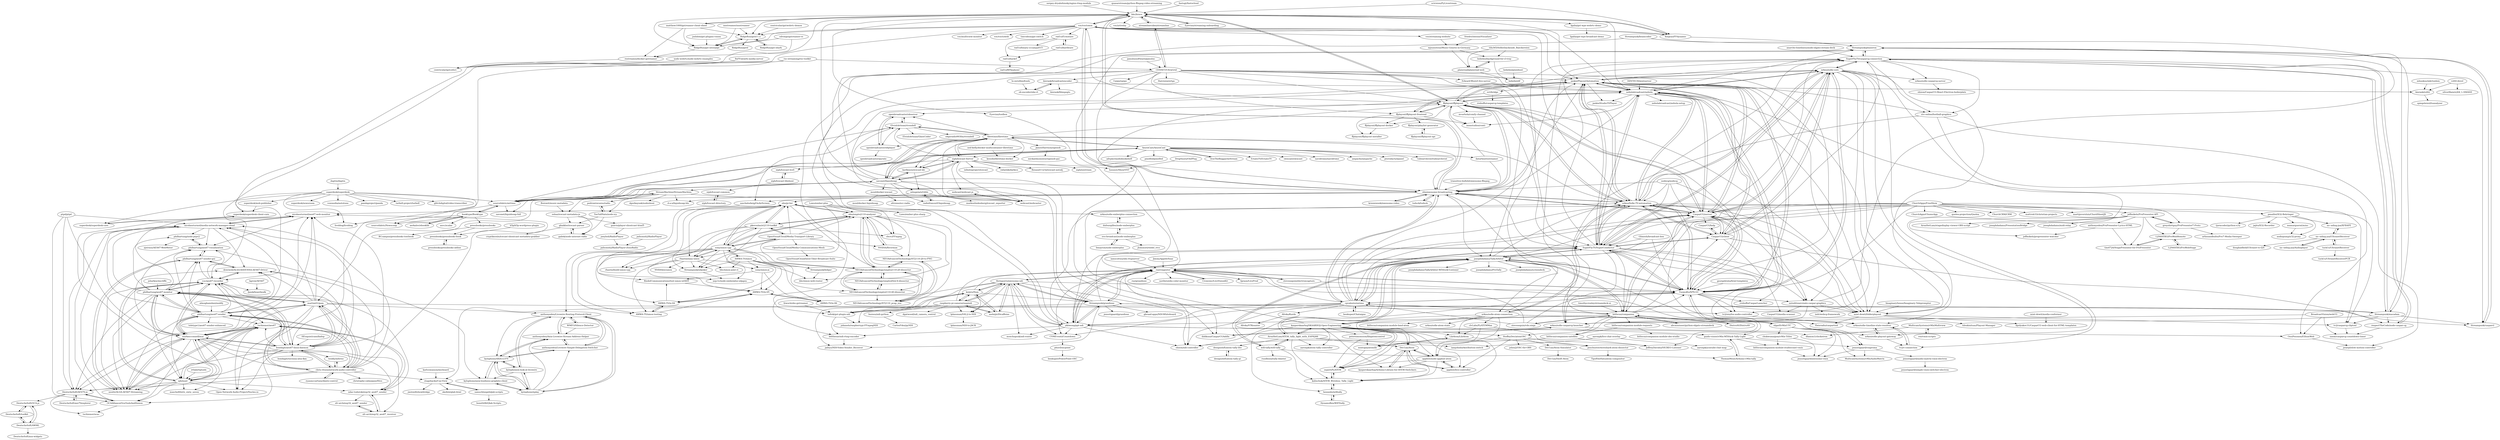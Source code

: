 digraph G {
"centricular/gstwebrtc-demos" -> "RidgeRun/gstd-1.x" ["e"=1]
"kierank/broadcastencoder" -> "ob-encoder/obe-rt"
"kierank/broadcastencoder" -> "kierank/x262"
"kierank/broadcastencoder" -> "kierank/libmpegts"
"fzwoch/obs-gstreamer" -> "teltek/gst-plugin-ndi" ["e"=1]
"teltek/gst-plugin-ndi" -> "johanels/raspberrypi-FFmpegNDI"
"teltek/gst-plugin-ndi" -> "keijiro/Nsm"
"teltek/gst-plugin-ndi" -> "belthesar/ndi-rtmp-encoder"
"bbc/brave" -> "voc/voctomix"
"bbc/brave" -> "Xingtao/FFdynamic"
"bbc/brave" -> "jaskie/PlayoutAutomation"
"bbc/brave" -> "ebu/awesome-broadcasting"
"bbc/brave" -> "Eyevinn/toolbox" ["e"=1]
"bbc/brave" -> "voc/srtrelay" ["e"=1]
"bbc/brave" -> "nebulabroadcast/nebula"
"bbc/brave" -> "matthew1000/gstreamer-cheat-sheet" ["e"=1]
"bbc/brave" -> "Igalia/gst-wpe-webrtc-demo"
"bbc/brave" -> "RidgeRun/gstd-1.x"
"bbc/brave" -> "RidgeRun/gst-interpipe"
"bbc/brave" -> "centricular/gstcefsrc"
"bbc/brave" -> "streamlinevideo/streamline" ["e"=1]
"bbc/brave" -> "ffplayout/ffplayout"
"bbc/brave" -> "Eyevinn/streaming-onboarding" ["e"=1]
"Edward-Wu/srt-live-server" -> "nebulabroadcast/nebula" ["e"=1]
"keijiro/Nsm" -> "florisporro/awesome-ndi"
"keijiro/Nsm" -> "teltek/gst-plugin-ndi"
"keijiro/Nsm" -> "raspberry-pi-camera/raspindi"
"keijiro/Nsm" -> "melnijir/Dicaffeine"
"keijiro/Nsm" -> "johanels/raspberrypi-FFmpegNDI"
"keijiro/Nsm" -> "rse/vingester"
"keijiro/Nsm" -> "lplassman/V4L2-to-NDI"
"keijiro/Nsm" -> "Streampunk/grandiose"
"martim01/pam" -> "philhartung/aes67-sender"
"martim01/pam" -> "philhartung/aes67-monitor"
"martim01/pam" -> "bondagit/aes67-linux-daemon"
"martim01/pam" -> "voc/aes67-recorder"
"martim01/pam" -> "nicolassturmel/aes67-web-monitor"
"martim01/pam" -> "nicolassturmel/media-network-manager-cloud"
"martim01/pam" -> "dewiweb/ALSA-RAVENNA-AES67-Driver"
"martim01/pam" -> "markmcconnell/mai"
"martim01/pam" -> "chris-ritsen/network-audio-controller"
"martim01/pam" -> "Open-Network-Audio-Project/Nucleo.io"
"martim01/pam" -> "tv2/sisyfos-audio-controller"
"martim01/pam" -> "OCAAlliance/OcaToolsAndDemos"
"martim01/pam" -> "anthonyeden/Livewire-Routing-Protocol-Client"
"streamlinevideo/streamline" -> "bbc/brave" ["e"=1]
"streamlinevideo/streamline" -> "CESNET/UltraGrid" ["e"=1]
"abcminiuser/python-elgato-streamdeck" -> "bitfocus/companion" ["e"=1]
"bitfocus/companion" -> "josephdadams/TallyArbiter"
"bitfocus/companion" -> "CasparCG/server"
"bitfocus/companion" -> "cpvalente/ontime"
"bitfocus/companion" -> "bitfocus/companion-module-requests"
"bitfocus/companion" -> "bitfocus/companion-satellite"
"bitfocus/companion" -> "SuperFlyTV/SuperConductor"
"bitfocus/companion" -> "TuomoKu/SPX-GC"
"bitfocus/companion" -> "steveseguin/vdo.ninja" ["e"=1]
"bitfocus/companion" -> "DistroAV/DistroAV" ["e"=1]
"bitfocus/companion" -> "ykhwong/ppt-ndi"
"bitfocus/companion" -> "CasparCG/client"
"bitfocus/companion" -> "ebu/awesome-broadcasting"
"bitfocus/companion" -> "kasperskaarhoj/SKAARHOJ-Open-Engineering"
"bitfocus/companion" -> "abcminiuser/python-elgato-streamdeck" ["e"=1]
"bitfocus/companion" -> "SteffeyDev/atemOSC"
"lu-zero/bmdtools" -> "ob-encoder/obe-rt"
"LibAtem/LibAtem" -> "mintopia/atemlib"
"LibAtem/LibAtem" -> "peschuster/wireshark-atem-dissector"
"krzemienski/awesome-video" -> "ebu/awesome-broadcasting" ["e"=1]
"ebu/pi-list" -> "ebu/smpte2110-analyzer"
"ebu/pi-list" -> "pkeroulas/st2110-toolkit"
"ebu/pi-list" -> "Streampunk/sdpoker"
"ebu/pi-list" -> "NEOAdvancedTechnology/smpte2110-20-dissector"
"ebu/pi-list" -> "rhastie/easy-nmos"
"ebu/pi-list" -> "sony/nmos-cpp"
"ebu/pi-list" -> "AMWA-TV/nmos-testing"
"ebu/pi-list" -> "cbcrc/FFmpeg"
"ebu/pi-list" -> "nicolassturmel/aes67-web-monitor"
"irtlab/rtptools" -> "njh/mast"
"jamulussoftware/jamulus" -> "CESNET/UltraGrid" ["e"=1]
"georgebrata/html-templates" -> "TuomoKu/SPX-GC" ["e"=1]
"Eyevinn/streaming-onboarding" -> "bbc/brave" ["e"=1]
"matthew1000/gstreamer-cheat-sheet" -> "RidgeRun/gstd-1.x" ["e"=1]
"matthew1000/gstreamer-cheat-sheet" -> "RidgeRun/gst-interpipe" ["e"=1]
"matthew1000/gstreamer-cheat-sheet" -> "restreamio/docker-gstreamer" ["e"=1]
"matthew1000/gstreamer-cheat-sheet" -> "bbc/brave" ["e"=1]
"quasarstream/python-ffmpeg-video-streaming" -> "bbc/brave" ["e"=1]
"transitive-bullshit/awesome-ffmpeg" -> "ebu/awesome-broadcasting" ["e"=1]
"ykhwong/ppt-ndi" -> "florisporro/awesome-ndi"
"ykhwong/ppt-ndi" -> "CVMEventi/Countdown"
"ykhwong/ppt-ndi" -> "josephdadams/TallyArbiter"
"ykhwong/ppt-ndi" -> "rse/vingester"
"ykhwong/ppt-ndi" -> "olzzon/ndi-controller"
"ykhwong/ppt-ndi" -> "Streampunk/grandiose"
"ykhwong/ppt-ndi" -> "SuperFlyTV/SuperConductor"
"ykhwong/ppt-ndi" -> "moschopsuk/ndi-router"
"ykhwong/ppt-ndi" -> "jaskie/PlayoutAutomation"
"ykhwong/ppt-ndi" -> "dlamon1/clockotron"
"ykhwong/ppt-ndi" -> "belthesar/ndi-rtmp-encoder"
"ykhwong/ppt-ndi" -> "guido-visser/vMix-M5Stick-Tally-Light"
"jsharkey/wycliffe" -> "philhartung/aes67-monitor"
"nnstreamer/nnstreamer" -> "RidgeRun/gstd-1.x" ["e"=1]
"nnstreamer/nnstreamer" -> "RidgeRun/gst-interpipe" ["e"=1]
"DropSnorz/OwlPlug" -> "Iunusov/ShoutVST" ["e"=1]
"elgarf/vMixUTC" -> "chukwumaijem/vMix-Titles"
"elgarf/vMixUTC" -> "MulticamSystems/vMixAudioMatrix"
"elgarf/vMixUTC" -> "jensstigaard/vinproma"
"elgarf/vMixUTC" -> "jensstigaard/awesome-vmix"
"elgarf/vMixUTC" -> "TuomoKu/SPX-GC"
"ffplayout/ffplayout" -> "ffplayout/ffplayout-frontend"
"ffplayout/ffplayout" -> "jaskie/PlayoutAutomation"
"ffplayout/ffplayout" -> "nebulabroadcast/nebula"
"ffplayout/ffplayout" -> "nrkno/Sofie-TV-automation"
"ffplayout/ffplayout" -> "SuperFlyTV/SuperConductor"
"ffplayout/ffplayout" -> "mvarhola/comfy-channel"
"ffplayout/ffplayout" -> "CasparCG/server"
"ffplayout/ffplayout" -> "TuomoKu/SPX-GC"
"ffplayout/ffplayout" -> "ebu/awesome-broadcasting"
"ffplayout/ffplayout" -> "mint-dewit/folderplayout"
"ffplayout/ffplayout" -> "nrkno/sofie-core"
"ffplayout/ffplayout" -> "ffplayout/ffplayout-docker"
"ffplayout/ffplayout" -> "immstudios/conti"
"ffplayout/ffplayout" -> "openbroadcaster/observer"
"ffplayout/ffplayout" -> "bbc/brave"
"nrkno/sofie-core" -> "nrkno/Sofie-TV-automation"
"nrkno/sofie-core" -> "SuperFlyTV/casparcg-connection"
"nrkno/sofie-core" -> "SuperFlyTV/SuperConductor"
"nrkno/sofie-core" -> "jaskie/PlayoutAutomation"
"nrkno/sofie-core" -> "nrkno/sofie-timeline-state-resolver"
"nrkno/sofie-core" -> "nrkno/sofie-playout-gateway"
"nrkno/sofie-core" -> "nebulabroadcast/nebula"
"nrkno/sofie-core" -> "TuomoKu/SPX-GC"
"nrkno/sofie-core" -> "mint-dewit/folderplayout"
"nrkno/sofie-core" -> "CasparCG/client"
"nrkno/sofie-core" -> "tv2/sisyfos-audio-controller"
"nrkno/sofie-core" -> "tv2/v-connection"
"nrkno/sofie-core" -> "nrkno/sofie-casparcg-server"
"nrkno/sofie-core" -> "xtv-online/football-graphics"
"nrkno/sofie-core" -> "CasparCG/server"
"Eyevinn/toolbox" -> "rse/vingester" ["e"=1]
"ffplayout/ffplayout-frontend" -> "ffplayout/ffplayout"
"ffplayout/ffplayout-frontend" -> "ffplayout/playlist-generator"
"ffplayout/ffplayout-frontend" -> "ffplayout/ffplayout-docker"
"ffplayout/ffplayout-frontend" -> "immstudios/conti"
"ffplayout/ffplayout-frontend" -> "ffplayout/ffplayout-installer"
"ffplayout/ffplayout-frontend" -> "nebulabroadcast/nebula"
"Xingtao/FFdynamic" -> "bbc/brave"
"Xingtao/FFdynamic" -> "voc/voctomix"
"Xingtao/FFdynamic" -> "Streampunk/phaneron"
"buresu/ndi-python" -> "CarlosFdez/pyNDI"
"Streampunk/beamcoder" -> "Streampunk/macadam" ["e"=1]
"Streampunk/beamcoder" -> "Streampunk/grandiose" ["e"=1]
"Streampunk/beamcoder" -> "Streampunk/phaneron" ["e"=1]
"nrkno/sofie-atem-connection" -> "nrkno/Sofie-TV-automation"
"nrkno/sofie-atem-connection" -> "SuperFlyTV/casparcg-connection"
"nrkno/sofie-atem-connection" -> "applest/node-applest-atem"
"nrkno/sofie-atem-connection" -> "LibAtem/LibAtem"
"nrkno/sofie-atem-connection" -> "bitfocus/companion-module-bmd-atem"
"nrkno/sofie-atem-connection" -> "clvLabs/PyATEMMax"
"nrkno/sofie-atem-connection" -> "nrkno/sofie-playout-gateway"
"nrkno/sofie-atem-connection" -> "Dev1an/Atem"
"nrkno/sofie-atem-connection" -> "nrkno/sofie-atem-state"
"nrkno/sofie-atem-connection" -> "nrkno/sofie-timeline-state-resolver"
"joshdoe/gst-plugins-vision" -> "RidgeRun/gst-interpipe" ["e"=1]
"Dev1an/Atem-Simulator" -> "Dev1an/Swift-Atem"
"node-webrtc/node-webrtc-examples" -> "centricular/gstcefsrc" ["e"=1]
"karlcswanson/micboard" -> "stagehacks/Cue-View"
"tv2/sisyfos-audio-controller" -> "nrkno/sofie-timeline-state-resolver"
"markmcconnell/mai" -> "neufst/ALSA-AES67-Streaming"
"markmcconnell/mai" -> "tschiemer/aes67"
"markmcconnell/mai" -> "voc/aes67-recorder"
"markmcconnell/mai" -> "philhartung/aes67-sender"
"markmcconnell/mai" -> "njh/mast"
"markmcconnell/mai" -> "bondagit/aes67-linux-daemon"
"markmcconnell/mai" -> "dewiweb/ALSA-RAVENNA-AES67-Driver"
"markmcconnell/mai" -> "philhartung/aes67-monitor"
"markmcconnell/mai" -> "sfc-arch/esp32_aes67_receiver"
"markmcconnell/mai" -> "masche842/rs_sixty_seven"
"markmcconnell/mai" -> "ndac-todoroki/esp32_aes67_sender"
"markmcconnell/mai" -> "nicolassturmel/aes67-web-monitor"
"markmcconnell/mai" -> "DeutscheSoft/AES70.js"
"markmcconnell/mai" -> "nicolassturmel/media-network-manager-cloud"
"markmcconnell/mai" -> "OCAAlliance/OcaToolsAndDemos"
"nrkno/Sofie-TV-automation" -> "nrkno/sofie-core"
"nrkno/Sofie-TV-automation" -> "SuperFlyTV/SuperConductor"
"nrkno/Sofie-TV-automation" -> "jaskie/PlayoutAutomation"
"nrkno/Sofie-TV-automation" -> "nebulabroadcast/nebula"
"nrkno/Sofie-TV-automation" -> "CasparCG/server"
"nrkno/Sofie-TV-automation" -> "CasparCG/client"
"nrkno/Sofie-TV-automation" -> "SuperFlyTV/casparcg-connection"
"nrkno/Sofie-TV-automation" -> "TuomoKu/SPX-GC"
"nrkno/Sofie-TV-automation" -> "nrkno/sofie-atem-connection"
"nrkno/Sofie-TV-automation" -> "mint-dewit/folderplayout"
"nrkno/Sofie-TV-automation" -> "ffplayout/ffplayout"
"nrkno/Sofie-TV-automation" -> "nxtedition/create-caspar-graphics"
"nrkno/Sofie-TV-automation" -> "ebu/awesome-broadcasting"
"nrkno/Sofie-TV-automation" -> "tv2/casparcg-cliptool"
"nrkno/Sofie-TV-automation" -> "Yleisradio/caspartool"
"nebulabroadcast/nebula" -> "jaskie/PlayoutAutomation"
"nebulabroadcast/nebula" -> "SuperFlyTV/SuperConductor"
"nebulabroadcast/nebula" -> "nrkno/Sofie-TV-automation"
"nebulabroadcast/nebula" -> "nrkno/sofie-core"
"nebulabroadcast/nebula" -> "ffplayout/ffplayout"
"nebulabroadcast/nebula" -> "mint-dewit/folderplayout"
"nebulabroadcast/nebula" -> "ffplayout/ffplayout-frontend"
"nebulabroadcast/nebula" -> "tv2/casparcg-cliptool"
"nebulabroadcast/nebula" -> "immstudios/conti"
"nebulabroadcast/nebula" -> "TuomoKu/SPX-GC"
"nebulabroadcast/nebula" -> "nebulabroadcast/nebula-setup"
"nebulabroadcast/nebula" -> "rrebuffo/CasparLauncher"
"nebulabroadcast/nebula" -> "CasparCG/server"
"nebulabroadcast/nebula" -> "Streampunk/phaneron"
"nebulabroadcast/nebula" -> "jaskie/StudioTVPlayer"
"webcast/webcast.js" -> "webcast/webcaster"
"ThomasMout/Arduino-vMix-tally" -> "guido-visser/vMix-M5Stick-Tally-Light"
"fastogt/fastocloud" -> "bbc/brave" ["e"=1]
"voc/aes67-recorder" -> "dewiweb/ALSA-RAVENNA-AES67-Driver"
"voc/aes67-recorder" -> "markmcconnell/mai"
"voc/aes67-recorder" -> "philhartung/aes67-sender-gui"
"voc/aes67-recorder" -> "njh/mast"
"voc/aes67-recorder" -> "philhartung/aes67-visualization"
"voc/aes67-recorder" -> "philhartung/aes67-monitor"
"voc/aes67-recorder" -> "tschiemer/aes67"
"voc/aes67-recorder" -> "neufst/ALSA-AES67-Streaming"
"voc/aes67-recorder" -> "fpeek/boardwalk"
"x264-devel" -> "kierank/x262"
"x264-devel" -> "silverfilain/x264_L-SMASH"
"nrkno/sofie-casparcg-server" -> "olzzon/CasparCG-React-Electron-boilerplate"
"nrkno/sofie-casparcg-launcher" -> "OssiPesonen/EiliumWeb"
"nrkno/sofie-casparcg-launcher" -> "didikunz/CasparCGAddIn"
"nxtedition/create-caspar-graphics" -> "CasparCG/media-scanner"
"nxtedition/create-caspar-graphics" -> "indr/webcg-framework"
"nxtedition/create-caspar-graphics" -> "Streampunk/phaneron"
"nxtedition/create-caspar-graphics" -> "nrkno/sofie-casparcg-launcher"
"nxtedition/create-caspar-graphics" -> "mint-dewit/folderplayout"
"h5p/h5p-wordpress-plugin" -> "pressbooks/pressbooks-book"
"gsavio/player-shoutcast-html5" -> "joeyboli/RadioPlayer"
"ned-kelly/docker-multicontainer-libretime" -> "kessibi/libretime-docker"
"jeffmikels/ProPresenter-API" -> "greyshirtguy/ProPresenter7-Proto"
"jeffmikels/ProPresenter-API" -> "anthonyeden/ProPresenter-Lyrics-HTML"
"jeffmikels/ProPresenter-API" -> "AronHetLam/stagedisplay-viewer-OBS-script"
"jeffmikels/ProPresenter-API" -> "jeffmikels/propresenter-watcher"
"jeffmikels/ProPresenter-API" -> "tim4724/StagePresenter-for-ProPresenter"
"jeffmikels/ProPresenter-API" -> "josephdadams/PresentationBridge"
"jeffmikels/ProPresenter-API" -> "josephdadams/midi-relay"
"jeffmikels/ProPresenter-API" -> "L2N6H5B3/ProWebRemote"
"CasparCG/help" -> "CasparCG/client"
"evs-broadcast/node-emberplus" -> "dufourgilles/node-emberplus"
"evs-broadcast/node-emberplus" -> "bmayton/node-emberplus"
"evs-broadcast/node-emberplus" -> "jlommori/riedel_rrcs"
"webcast/webcaster" -> "webcast/webcast.js"
"kgrow/AES67" -> "fpeek/boardwalk"
"OCAAlliance/OcaToolsAndDemos" -> "DeutscheSoft/AES70.js"
"OCAAlliance/OcaToolsAndDemos" -> "tschiemer/ocac"
"Streampunk/grandiose" -> "jensstigaard/grandiose"
"Streampunk/grandiose" -> "Streampunk/macadam"
"Streampunk/grandiose" -> "Streampunk/phaneron"
"Streampunk/grandiose" -> "rse/vingester"
"Streampunk/grandiose" -> "gbraad-apps/NDI-Whiteboard"
"Streampunk/grandiose" -> "florisporro/awesome-ndi"
"Streampunk/grandiose" -> "ykhwong/ppt-ndi"
"Streampunk/grandiose" -> "teltek/gst-plugin-ndi"
"Streampunk/grandiose" -> "jadsys/NDI-Video-Sender_Receiver"
"Streampunk/grandiose" -> "SuperFlyTV/SuperConductor"
"Streampunk/grandiose" -> "Streampunk/casparcl"
"ob-encoder/obe-rt" -> "kierank/broadcastencoder"
"sony/nmos-cpp" -> "rhastie/easy-nmos"
"sony/nmos-cpp" -> "ebu/smpte2110-analyzer"
"sony/nmos-cpp" -> "AMWA-TV/nmos-testing"
"sony/nmos-cpp" -> "ebu/pi-list"
"sony/nmos-cpp" -> "sony/nmos-js"
"sony/nmos-cpp" -> "AMWA-TV/nmos"
"sony/nmos-cpp" -> "AMWA-TV/is-04"
"sony/nmos-cpp" -> "NEOAdvancedTechnology/smpte2110-20-dissector"
"sony/nmos-cpp" -> "AMWA-TV/is-05"
"sony/nmos-cpp" -> "rhastie/build-nmos-cpp"
"sony/nmos-cpp" -> "Streampunk/sdpoker"
"sony/nmos-cpp" -> "OpenVisualCloud/Media-Transport-Library"
"sony/nmos-cpp" -> "RiedelCommunications/test-nmos-is0405"
"sony/nmos-cpp" -> "pkeroulas/st2110-toolkit"
"sony/nmos-cpp" -> "Streampunk/ledger"
"RiedelCommunications/test-nmos-is0405" -> "AMWA-TV/is-05"
"dewiweb/ALSA-RAVENNA-AES67-Driver" -> "philhartung/aes67-sender-gui"
"dewiweb/ALSA-RAVENNA-AES67-Driver" -> "voc/aes67-recorder"
"belthesar/ndi-rtmp-encoder" -> "jadsys/NDI-Video-Sender_Receiver"
"NEOAdvancedTechnology/smpte2022-6-dissector" -> "NEOAdvancedTechnology/smpte2110-20-dissector"
"NEOAdvancedTechnology/smpte2022-6-dissector" -> "NEOAdvancedTechnology/smpte2110-40-dissector"
"DeutscheSoft/AES70.js" -> "DeutscheSoft/aes70explorer"
"DeutscheSoft/AES70.js" -> "tschiemer/ocac"
"DeutscheSoft/AES70.js" -> "OCAAlliance/OcaToolsAndDemos"
"DeutscheSoft/AES70.js" -> "DeutscheSoft/OCA.js"
"anthonyeden/ProPresenter-Lyrics-HTML" -> "tim4724/StagePresenter-for-ProPresenter"
"anthonyeden/ProPresenter-Lyrics-HTML" -> "jeffmikels/propresenter-watcher"
"pkeroulas/st2110-toolkit" -> "ebu/smpte2110-analyzer"
"pkeroulas/st2110-toolkit" -> "OpenVisualCloud/Media-Transport-Library"
"pkeroulas/st2110-toolkit" -> "ebu/pi-list"
"pkeroulas/st2110-toolkit" -> "Streampunk/sdpoker"
"pkeroulas/st2110-toolkit" -> "nep-tv/node-emberplus-sdpgen"
"pkeroulas/st2110-toolkit" -> "rhastie/easy-nmos"
"pkeroulas/st2110-toolkit" -> "cbcrc/FFmpeg"
"pkeroulas/st2110-toolkit" -> "rhastie/build-nmos-cpp"
"sfc-arch/esp32_aes67_receiver" -> "sfc-arch/esp32_aes67_sender"
"sfc-arch/esp32_aes67_receiver" -> "ndac-todoroki/esp32_aes67_sender"
"moul/docker-icecast" -> "ultreme/scc-radio"
"moul/docker-icecast" -> "moul/docker-liquidsoap"
"sfc-arch/esp32_aes67_sender" -> "sfc-arch/esp32_aes67_receiver"
"ndac-todoroki/esp32_aes67_sender" -> "sfc-arch/esp32_aes67_receiver"
"ndac-todoroki/esp32_aes67_sender" -> "sfc-arch/esp32_aes67_sender"
"ndac-todoroki/esp32_aes67_sender" -> "tschiemer/aes67"
"AMWA-TV/nmos-testing" -> "AMWA-TV/is-04"
"AMWA-TV/nmos-testing" -> "AMWA-TV/is-05"
"florisporro/awesome-ndi" -> "ykhwong/ppt-ndi"
"florisporro/awesome-ndi" -> "rse/vingester"
"florisporro/awesome-ndi" -> "keijiro/Nsm"
"florisporro/awesome-ndi" -> "melnijir/Dicaffeine"
"florisporro/awesome-ndi" -> "CVMEventi/Countdown"
"florisporro/awesome-ndi" -> "olzzon/ndi-controller"
"florisporro/awesome-ndi" -> "raspberry-pi-camera/raspindi"
"florisporro/awesome-ndi" -> "moschopsuk/ndi-router"
"florisporro/awesome-ndi" -> "Streampunk/grandiose"
"florisporro/awesome-ndi" -> "lplassman/V4L2-to-NDI"
"florisporro/awesome-ndi" -> "jadsys/NDI-Video-Sender_Receiver"
"florisporro/awesome-ndi" -> "belthesar/ndi-rtmp-encoder"
"florisporro/awesome-ndi" -> "TuomoKu/SPX-GC"
"bitfocus/companion-module-studiocoast-vmix" -> "jensstigaard/awesome-vmix"
"mvarhola/comfy-channel" -> "immstudios/conti"
"tv2/casparcg-cliptool" -> "sneat/casparcg-countdown-timer"
"WMFO/Silence-Detector" -> "anthonyeden/Axia-Livewire-Stream-Address-Helper"
"WMFO/Silence-Detector" -> "anthonyeden/Livewire-Routing-Protocol-Client"
"Streampunk/sdpoker" -> "nep-tv/node-emberplus-sdpgen"
"NEOAdvancedTechnology/ST2110-20-to-PNG" -> "NEOAdvancedTechnology/ST2110_pcap_zoo"
"NEOAdvancedTechnology/ST2110-20-to-PNG" -> "NEOAdvancedTechnology/smpte2110-20-dissector"
"NEOAdvancedTechnology/ST2110_pcap_zoo" -> "NEOAdvancedTechnology/ST2110-20-to-PNG"
"NEOAdvancedTechnology/ST2110_pcap_zoo" -> "NEOAdvancedTechnology/smpte2110-20-dissector"
"friedrichweise/Visualizer" -> "wjeuissteus/Music-Genres-in-Germany"
"nicolassturmel/media-network-manager-cloud" -> "nicolassturmel/aes67-web-monitor"
"nicolassturmel/media-network-manager-cloud" -> "philhartung/node-ptpv2"
"nicolassturmel/media-network-manager-cloud" -> "neufst/ALSA-AES67-Streaming"
"nicolassturmel/media-network-manager-cloud" -> "philhartung/aes67-visualization"
"nicolassturmel/media-network-manager-cloud" -> "dewiweb/ALSA-RAVENNA-AES67-Driver"
"nicolassturmel/media-network-manager-cloud" -> "DeutscheSoft/AES70.js"
"nicolassturmel/media-network-manager-cloud" -> "OCAAlliance/OcaToolsAndDemos"
"sony/nmos-js" -> "RiedelCommunications/test-nmos-is0405"
"sony/nmos-js" -> "AMWA-TV/is-05"
"sony/nmos-js" -> "AMWA-TV/is-06"
"wjeuissteus/Music-Genres-in-Germany" -> "bebehei/background-for-i3-tray"
"wjeuissteus/Music-Genres-in-Germany" -> "plainread/plainread-web"
"bebehei/background-for-i3-tray" -> "plainread/plainread-web"
"bebehei/background-for-i3-tray" -> "bebehei/df"
"nrkno/sofie-emberplus-connection" -> "dufourgilles/node-emberplus"
"didikunz/CasparCGAddIn" -> "nrkno/sofie-casparcg-launcher"
"nrkno/sofie-timeline-state-resolver" -> "tv2/v-connection"
"nrkno/sofie-timeline-state-resolver" -> "nrkno/sofie-playout-gateway"
"nrkno/sofie-playout-gateway" -> "nrkno/sofie-timeline-state-resolver"
"nrkno/sofie-playout-gateway" -> "tv2/v-connection"
"ebu/awesome-broadcasting" -> "nrkno/Sofie-TV-automation"
"ebu/awesome-broadcasting" -> "CasparCG/server"
"ebu/awesome-broadcasting" -> "jaskie/PlayoutAutomation"
"ebu/awesome-broadcasting" -> "bbc/brave"
"ebu/awesome-broadcasting" -> "nebulabroadcast/nebula"
"ebu/awesome-broadcasting" -> "SuperFlyTV/SuperConductor"
"ebu/awesome-broadcasting" -> "ffplayout/ffplayout"
"ebu/awesome-broadcasting" -> "ebu/pi-list"
"ebu/awesome-broadcasting" -> "cpvalente/ontime"
"ebu/awesome-broadcasting" -> "josephdadams/TallyArbiter"
"ebu/awesome-broadcasting" -> "voc/voctomix"
"ebu/awesome-broadcasting" -> "tsduck/tsduck" ["e"=1]
"ebu/awesome-broadcasting" -> "martim01/pam"
"ebu/awesome-broadcasting" -> "krzemienski/awesome-video" ["e"=1]
"ebu/awesome-broadcasting" -> "saschaludwig/OnAirScreen"
"voc/voctomix" -> "bbc/brave"
"voc/voctomix" -> "Xingtao/FFdynamic"
"voc/voctomix" -> "nrkno/Sofie-TV-automation"
"voc/voctomix" -> "voc/multiview-monitor"
"voc/voctomix" -> "voc/voctoweb" ["e"=1]
"voc/voctomix" -> "ebu/awesome-broadcasting"
"voc/voctomix" -> "timvideos/gst-switch"
"voc/voctomix" -> "ffplayout/ffplayout"
"voc/voctomix" -> "RidgeRun/gstd-1.x"
"voc/voctomix" -> "voc/streaming-website"
"voc/voctomix" -> "nebulabroadcast/nebula"
"voc/voctomix" -> "voc/aes67-recorder"
"voc/voctomix" -> "jaskie/PlayoutAutomation"
"voc/voctomix" -> "RidgeRun/gst-interpipe"
"voc/voctomix" -> "rad1o/f1rmware"
"restreamio/docker-gstreamer" -> "centricular/gstcefsrc"
"steveseguin/vdo.ninja" -> "rse/vingester" ["e"=1]
"steveseguin/vdo.ninja" -> "bitfocus/companion" ["e"=1]
"steveseguin/vdo.ninja" -> "TuomoKu/SPX-GC" ["e"=1]
"steveseguin/vdo.ninja" -> "cpvalente/ontime" ["e"=1]
"nodecg/nodecg" -> "TuomoKu/SPX-GC" ["e"=1]
"nodecg/nodecg" -> "SuperFlyTV/SuperConductor" ["e"=1]
"nodecg/nodecg" -> "CasparCG/server" ["e"=1]
"nodecg/nodecg" -> "ebu/awesome-broadcasting" ["e"=1]
"nodecg/nodecg" -> "nrkno/Sofie-TV-automation" ["e"=1]
"timothycrosley/streamdeck-ui" -> "bitfocus/companion" ["e"=1]
"raspberry-pi-camera/raspindi" -> "melnijir/Dicaffeine"
"raspberry-pi-camera/raspindi" -> "keijiro/Nsm"
"raspberry-pi-camera/raspindi" -> "florisporro/awesome-ndi"
"raspberry-pi-camera/raspindi" -> "lplassman/V4L2-to-NDI"
"raspberry-pi-camera/raspindi" -> "dgatwood/ndi_camera_control"
"raspberry-pi-camera/raspindi" -> "teltek/gst-plugin-ndi"
"raspberry-pi-camera/raspindi" -> "rse/vingester"
"raspberry-pi-camera/raspindi" -> "buresu/ndi-python"
"xiph/Icecast-Server" -> "karlheyes/icecast-kh"
"xiph/Icecast-Server" -> "xiph/ezstream"
"xiph/Icecast-Server" -> "savonet/liquidsoap"
"xiph/Icecast-Server" -> "infiniteproject/icecast"
"xiph/Icecast-Server" -> "xiph/Icecast-IceS"
"xiph/Icecast-Server" -> "rafael2k/darkice"
"xiph/Icecast-Server" -> "webcast/webcaster"
"xiph/Icecast-Server" -> "ElvishArtisan/rivendell"
"xiph/Icecast-Server" -> "libretime/libretime"
"xiph/Icecast-Server" -> "Renaud11232/icecast-autodj"
"xiph/Icecast-Server" -> "webcast/webcast.js"
"xiph/Icecast-Server" -> "Iunusov/ShoutVST"
"bondagit/aes67-linux-daemon" -> "philhartung/aes67-sender"
"bondagit/aes67-linux-daemon" -> "philhartung/aes67-monitor"
"bondagit/aes67-linux-daemon" -> "markmcconnell/mai"
"bondagit/aes67-linux-daemon" -> "chris-ritsen/network-audio-controller"
"bondagit/aes67-linux-daemon" -> "martim01/pam"
"bondagit/aes67-linux-daemon" -> "voc/aes67-recorder"
"bondagit/aes67-linux-daemon" -> "njh/mast"
"bondagit/aes67-linux-daemon" -> "nicolassturmel/media-network-manager-cloud"
"bondagit/aes67-linux-daemon" -> "dewiweb/ALSA-RAVENNA-AES67-Driver"
"bondagit/aes67-linux-daemon" -> "tschiemer/aes67"
"bondagit/aes67-linux-daemon" -> "nicolassturmel/aes67-web-monitor"
"bondagit/aes67-linux-daemon" -> "teodly/inferno"
"bondagit/aes67-linux-daemon" -> "neufst/ALSA-AES67-Streaming"
"bondagit/aes67-linux-daemon" -> "bondagit/ravenna-alsa-lkm"
"bondagit/aes67-linux-daemon" -> "Open-Network-Audio-Project/Nucleo.io"
"iamscottxu/obs-rtspserver" -> "rse/vingester" ["e"=1]
"HEnquist/camilladsp" -> "bondagit/aes67-linux-daemon" ["e"=1]
"superdesk/superdesk" -> "superdesk/web-publisher"
"superdesk/superdesk" -> "liveblog/liveblog"
"superdesk/superdesk" -> "superdesk/superdesk-client-core"
"superdesk/superdesk" -> "sourcefabric/Newscoop"
"superdesk/superdesk" -> "superdesk/superdesk-core"
"superdesk/superdesk" -> "superdesk/newsroom"
"superdesk/superdesk" -> "voxmedia/autotune" ["e"=1]
"superdesk/superdesk" -> "pandaproject/panda" ["e"=1]
"superdesk/superdesk" -> "sourcefabric/airtime"
"superdesk/superdesk" -> "tarbell-project/tarbell" ["e"=1]
"superdesk/superdesk" -> "glitchdigital/video-transcriber" ["e"=1]
"Alteka/Kards" -> "Alteka/VTKounter"
"mbunkus/mkvtoolnix" -> "kierank/x262" ["e"=1]
"eshaz/icecast-metadata-js" -> "ghaiklor/icecast-parser"
"eshaz/icecast-metadata-js" -> "gsavio/player-shoutcast-html5"
"eshaz/icecast-metadata-js" -> "gabek/node-internet-radio"
"TuomoKu/SPX-GC" -> "SuperFlyTV/SuperConductor"
"TuomoKu/SPX-GC" -> "nrkno/Sofie-TV-automation"
"TuomoKu/SPX-GC" -> "jaskie/PlayoutAutomation"
"TuomoKu/SPX-GC" -> "nrkno/sofie-core"
"TuomoKu/SPX-GC" -> "rse/vingester"
"TuomoKu/SPX-GC" -> "nebulabroadcast/nebula"
"TuomoKu/SPX-GC" -> "CasparCG/server"
"TuomoKu/SPX-GC" -> "tv2/sisyfos-audio-controller"
"TuomoKu/SPX-GC" -> "nxtedition/create-caspar-graphics"
"TuomoKu/SPX-GC" -> "elgarf/vMixUTC"
"TuomoKu/SPX-GC" -> "rrebuffo/CasparLauncher"
"TuomoKu/SPX-GC" -> "josephdadams/TallyArbiter"
"TuomoKu/SPX-GC" -> "olzzon/ndi-controller"
"TuomoKu/SPX-GC" -> "mint-dewit/folderplayout"
"TuomoKu/SPX-GC" -> "cpvalente/ontime"
"steveseguin/electroncapture" -> "rse/vingester" ["e"=1]
"steveseguin/electroncapture" -> "JeffreyDavidsz/VICREO-Listener" ["e"=1]
"almoghamdani/audify" -> "philhartung/aes67-sender" ["e"=1]
"mbugeia/srt2hls" -> "radiofrance/rf-liquidsoap"
"mbugeia/srt2hls" -> "markuslindenberg/icecast_exporter"
"mbugeia/srt2hls" -> "d-a-n/liquidsoap-hls"
"JamesHarrison/openob" -> "mickaelmonsieur/openob-gui"
"rad1o/hardware" -> "rad1o/f1rmware"
"rad1o/hardware" -> "rad1o/hackrf"
"jensstigaard/vinproma" -> "jensstigaard/audio-matrix-vmix-electron"
"jensstigaard/vinproma" -> "jensstigaard/awesome-vmix"
"jensstigaard/vinproma" -> "MulticamSystems/vMixAudioMatrix"
"ElvishArtisan/rivendell" -> "openbroadcaster/observer"
"ElvishArtisan/rivendell" -> "edgeradio993fm/rivendell"
"ElvishArtisan/rivendell" -> "openbroadcaster/obplayer"
"ElvishArtisan/rivendell" -> "libretime/libretime"
"ElvishArtisan/rivendell" -> "ElvishArtisan/GlassCoder"
"ElvishArtisan/rivendell" -> "saschaludwig/OnAirScreen"
"philhartung/aes67-sender" -> "philhartung/aes67-monitor"
"philhartung/aes67-sender" -> "bondagit/aes67-linux-daemon"
"philhartung/aes67-sender" -> "markmcconnell/mai"
"philhartung/aes67-sender" -> "philhartung/aes67-sender-gui"
"philhartung/aes67-sender" -> "neufst/ALSA-AES67-Streaming"
"philhartung/aes67-sender" -> "martim01/pam"
"philhartung/aes67-sender" -> "tschiemer/aes67"
"philhartung/aes67-sender" -> "philhartung/aes67-visualization"
"philhartung/aes67-sender" -> "voc/aes67-recorder"
"philhartung/aes67-sender" -> "chris-ritsen/network-audio-controller"
"philhartung/aes67-sender" -> "nicolassturmel/aes67-web-monitor"
"philhartung/aes67-sender" -> "dewiweb/ALSA-RAVENNA-AES67-Driver"
"philhartung/aes67-sender" -> "teletype1/aes67-sender-enhanced"
"philhartung/aes67-sender" -> "nicolassturmel/media-network-manager-cloud"
"philhartung/aes67-sender" -> "njh/mast"
"pedromtavares/radio" -> "TooTallNate/node-icy"
"voc/streaming-website" -> "wjeuissteus/Music-Genres-in-Germany"
"greyshirtguy/ProPresenter7-Proto" -> "L2N6H5B3/ProWebRemote"
"greyshirtguy/ProPresenter7-Proto" -> "jeffmikels/ProPresenter-API"
"greyshirtguy/ProPresenter7-Proto" -> "arlinsandbulte/Pro7-Media-Sweeper"
"aaronpk/live-chat-overlay" -> "iamjohnbarker/button-switch"
"aaronpk/live-chat-overlay" -> "aaronpk/youtube-chat-map"
"Igalia/gst-wpe-webrtc-demo" -> "Igalia/gst-wpe-broadcast-demo"
"designshift/atem-tally-pi" -> "designshift/atem-tally-lite"
"kylophone/xplay" -> "kylophone/AXIA-LUFS"
"kylophone/xplay" -> "kylophone/axia-loudness-graphite-client"
"kylophone/xplay" -> "kylophone/a-look-at-livewire"
"kylophone/xplay" -> "anthonyeden/Axia-Livewire-Stream-Address-Helper"
"kylophone/xplay" -> "anthonyeden/Livewire-Routing-Protocol-Client"
"kylophone/xplay" -> "anthonyeden/Livewire-Simple-Delegation-Switcher"
"kylophone/axia-loudness-graphite-client" -> "kylophone/xplay"
"kylophone/axia-loudness-graphite-client" -> "kylophone/AXIA-LUFS"
"mint-dewit/media-conformer" -> "dpolyakov31/CasparCG-web-client-for-HTML-templates"
"josephdadams/TallyArbiter" -> "wifi-tally/wifi-tally"
"josephdadams/TallyArbiter" -> "josephdadams/TallyArbiter-M5StickCListener"
"josephdadams/TallyArbiter" -> "guido-visser/vMix-M5Stick-Tally-Light"
"josephdadams/TallyArbiter" -> "ykhwong/ppt-ndi"
"josephdadams/TallyArbiter" -> "cpvalente/ontime"
"josephdadams/TallyArbiter" -> "SuperFlyTV/SuperConductor"
"josephdadams/TallyArbiter" -> "kasperskaarhoj/SKAARHOJ-Open-Engineering"
"josephdadams/TallyArbiter" -> "AronHetLam/ATEM_tally_light_with_ESP8266"
"josephdadams/TallyArbiter" -> "TuomoKu/SPX-GC"
"josephdadams/TallyArbiter" -> "nrkno/Sofie-TV-automation"
"josephdadams/TallyArbiter" -> "nrkno/sofie-atem-connection"
"josephdadams/TallyArbiter" -> "bitfocus/companion"
"josephdadams/TallyArbiter" -> "josephdadams/ProTally"
"josephdadams/TallyArbiter" -> "josephdadams/screendeck"
"josephdadams/TallyArbiter" -> "rse/vingester"
"AronHetLam/ATEM_tally_light_with_ESP8266" -> "wifi-tally/wifi-tally"
"AronHetLam/ATEM_tally_light_with_ESP8266" -> "kasperskaarhoj/SKAARHOJ-Open-Engineering"
"AronHetLam/ATEM_tally_light_with_ESP8266" -> "aaronpk/atem-tally-controller"
"AronHetLam/ATEM_tally_light_with_ESP8266" -> "josephdadams/TallyArbiter"
"AronHetLam/ATEM_tally_light_with_ESP8266" -> "kalinchuk/ATEM_Wireless_Tally_Light"
"AronHetLam/ATEM_tally_light_with_ESP8266" -> "iamjohnbarker/button-switch"
"AronHetLam/ATEM_tally_light_with_ESP8266" -> "Dev1an/Atem"
"AronHetLam/ATEM_tally_light_with_ESP8266" -> "designshift/atem-tally-lite"
"dufourgilles/node-emberplus" -> "evs-broadcast/node-emberplus"
"dufourgilles/node-emberplus" -> "nrkno/sofie-emberplus-connection"
"OpenVisualCloud/Media-Transport-Library" -> "pkeroulas/st2110-toolkit"
"OpenVisualCloud/Media-Transport-Library" -> "ebu/smpte2110-analyzer"
"OpenVisualCloud/Media-Transport-Library" -> "OpenVisualCloud/Media-Communications-Mesh"
"OpenVisualCloud/Media-Transport-Library" -> "ebu/pi-list"
"OpenVisualCloud/Media-Transport-Library" -> "NVIDIA/Rivermax"
"OpenVisualCloud/Media-Transport-Library" -> "NEOAdvancedTechnology/smpte2110-20-dissector"
"OpenVisualCloud/Media-Transport-Library" -> "sony/nmos-cpp"
"OpenVisualCloud/Media-Transport-Library" -> "rhastie/easy-nmos"
"guido-visser/vMix-M5Stick-Tally-Light" -> "ThomasMout/Arduino-vMix-tally"
"guido-visser/vMix-M5Stick-Tally-Light" -> "jensstigaard/vinproma"
"guido-visser/vMix-M5Stick-Tally-Light" -> "bitfocus/companion-module-studiocoast-vmix"
"bitfocus/companion-module-requests" -> "bitfocus/companion-satellite"
"bitfocus/companion-module-requests" -> "bitfocus/companion-module-obs-studio"
"nicolassturmel/aes67-web-monitor" -> "nicolassturmel/media-network-manager-cloud"
"nicolassturmel/aes67-web-monitor" -> "philhartung/aes67-visualization"
"rhastie/easy-nmos" -> "rhastie/build-nmos-cpp"
"rhastie/easy-nmos" -> "sony/nmos-cpp"
"rhastie/easy-nmos" -> "bbc/nmos-joint-ri"
"rhastie/easy-nmos" -> "AMWA-TV/nmos-testing"
"rhastie/easy-nmos" -> "bbc/nmos-web-router"
"rhastie/easy-nmos" -> "Streampunk/sdpoker"
"rhastie/easy-nmos" -> "NVIDIA/nvnmos"
"jensstigaard/audio-matrix-vmix-electron" -> "jensstigaard/simple-vmix-switcher-electron"
"designshift/atem-tally-lite" -> "designshift/atem-tally-pi"
"tv2/v-connection" -> "nrkno/sofie-timeline-state-resolver"
"xiph/Icecast-libshout" -> "xiph/Icecast-common"
"xiph/Icecast-libshout" -> "xiph/Icecast-IceS"
"Streampunk/casparcl" -> "Streampunk/phaneron"
"philhartung/node-ptpv2" -> "zjstraus/AES67-WebMeter"
"philhartung/node-ptpv2" -> "philhartung/aes67-visualization"
"Streampunk/phaneron" -> "Streampunk/casparcl"
"Streampunk/phaneron" -> "SuperFlyTV/casparcg-connection"
"xiph/Icecast-common" -> "xiph/Icecast-directory"
"xiph/Icecast-directory" -> "xiph/Icecast-common"
"xiph/Icecast-IceS" -> "xiph/Icecast-libshout"
"L2N6H5B3/ProWebRemote" -> "L2N6H5B3/ProWebStage"
"L2N6H5B3/ProWebRemote" -> "tim4724/StagePresenter-for-ProPresenter"
"wifi-tally/wifi-tally" -> "AronHetLam/ATEM_tally_light_with_ESP8266"
"wifi-tally/wifi-tally" -> "ThomasMout/Arduino-vMix-tally"
"wifi-tally/wifi-tally" -> "ruudboon/tally-blaster"
"wifi-tally/wifi-tally" -> "kalinchuk/ATEM_Wireless_Tally_Light"
"wifi-tally/wifi-tally" -> "josephdadams/TallyArbiter"
"peschuster/wireshark-atem-dissector" -> "TipoftheHats/atem-compositor"
"kylophone/a-look-at-livewire" -> "kylophone/AXIA-LUFS"
"kylophone/a-look-at-livewire" -> "anthonyeden/Livewire-Routing-Protocol-Client"
"kylophone/a-look-at-livewire" -> "kylophone/axia-loudness-graphite-client"
"kylophone/a-look-at-livewire" -> "kylophone/xplay"
"kylophone/AXIA-LUFS" -> "anthonyeden/Axia-Livewire-Stream-Address-Helper"
"kylophone/AXIA-LUFS" -> "kylophone/xplay"
"kylophone/AXIA-LUFS" -> "anthonyeden/Livewire-Simple-Delegation-Switcher"
"kylophone/AXIA-LUFS" -> "kylophone/a-look-at-livewire"
"kylophone/AXIA-LUFS" -> "kylophone/axia-loudness-graphite-client"
"L2N6H5B3/ProWebStage" -> "L2N6H5B3/ProWebRemote"
"tifa365/Selbstbackende_Baeckereien" -> "bebehei/background-for-i3-tray"
"tifa365/Selbstbackende_Baeckereien" -> "plainread/plainread-web"
"mamarguerat/mixo" -> "audiopump/x32-proxy"
"ffplayout/ffplayout-docker" -> "ffplayout/ffplayout-installer"
"ffplayout/ffplayout-api" -> "ffplayout/playlist-generator"
"cpvalente/ontime" -> "SuperFlyTV/SuperConductor"
"cpvalente/ontime" -> "josephdadams/TallyArbiter"
"cpvalente/ontime" -> "jaskie/PlayoutAutomation"
"cpvalente/ontime" -> "TuomoKu/SPX-GC"
"cpvalente/ontime" -> "nrkno/Sofie-TV-automation"
"cpvalente/ontime" -> "benkuper/Chataigne" ["e"=1]
"cpvalente/ontime" -> "CVMEventi/Countdown"
"cpvalente/ontime" -> "ebu/awesome-broadcasting"
"cpvalente/ontime" -> "bitfocus/companion"
"cpvalente/ontime" -> "stagehacks/Cue-View"
"cpvalente/ontime" -> "CasparCG/server"
"cpvalente/ontime" -> "ykhwong/ppt-ndi"
"cpvalente/ontime" -> "Alteka/Kards"
"cpvalente/ontime" -> "rse/vingester"
"cpvalente/ontime" -> "olzzon/ndi-controller"
"sergey-dryabzhinsky/nginx-rtmp-module" -> "bbc/brave" ["e"=1]
"savonet/liquidsoap" -> "libretime/libretime"
"savonet/liquidsoap" -> "AzuraCast/AzuraCast"
"savonet/liquidsoap" -> "karlheyes/icecast-kh"
"savonet/liquidsoap" -> "xiph/Icecast-Server"
"savonet/liquidsoap" -> "mbugeia/srt2hls"
"savonet/liquidsoap" -> "savonet/liquidsoap-full"
"savonet/liquidsoap" -> "webcast/webcaster"
"savonet/liquidsoap" -> "sourcefabric/airtime"
"savonet/liquidsoap" -> "ebu/awesome-broadcasting"
"savonet/liquidsoap" -> "eshaz/icecast-metadata-js"
"savonet/liquidsoap" -> "ElvishArtisan/rivendell"
"savonet/liquidsoap" -> "bbc/brave"
"savonet/liquidsoap" -> "moul/docker-icecast"
"savonet/liquidsoap" -> "StreamMachine/StreamMachine"
"savonet/liquidsoap" -> "radiofrance/rf-liquidsoap"
"ptpd/ptpd" -> "markmcconnell/mai" ["e"=1]
"ptpd/ptpd" -> "DeutscheSoft/AES70.js" ["e"=1]
"ptpd/ptpd" -> "OCAAlliance/OcaToolsAndDemos" ["e"=1]
"ptpd/ptpd" -> "nicolassturmel/media-network-manager-cloud" ["e"=1]
"booktype/Booktype" -> "sourcefabric/Newscoop"
"booktype/Booktype" -> "sourcefabric/airtime"
"booktype/Booktype" -> "liveblog/liveblog"
"booktype/Booktype" -> "pressbooks/pressbooks"
"booktype/Booktype" -> "aerkalov/ebooklib" ["e"=1]
"booktype/Booktype" -> "anvc/scalar" ["e"=1]
"superdesk/web-publisher" -> "superdesk/superdesk-client-core"
"rse/vingester" -> "florisporro/awesome-ndi"
"rse/vingester" -> "Streampunk/grandiose"
"rse/vingester" -> "rse/grandiose"
"rse/vingester" -> "TuomoKu/SPX-GC"
"rse/vingester" -> "olzzon/ndi-controller"
"rse/vingester" -> "ykhwong/ppt-ndi"
"rse/vingester" -> "Streampunk/phaneron"
"rse/vingester" -> "steveseguin/electroncapture" ["e"=1]
"rse/vingester" -> "norihiro/obs-color-monitor" ["e"=1]
"rse/vingester" -> "Crowsinc/LiveVisionKit" ["e"=1]
"rse/vingester" -> "fgraux/LiveProd"
"rse/vingester" -> "CVMEventi/Countdown"
"ChurchApps/FreeShow" -> "greyshirtguy/ProPresenter7-Proto"
"ChurchApps/FreeShow" -> "cpvalente/ontime"
"ChurchApps/FreeShow" -> "ChurchApps/ChumsApp" ["e"=1]
"ChurchApps/FreeShow" -> "quelea-projection/Quelea" ["e"=1]
"ChurchApps/FreeShow" -> "CasparCG/server"
"ChurchApps/FreeShow" -> "jeffmikels/ProPresenter-API"
"ChurchApps/FreeShow" -> "josephdadams/TallyArbiter"
"ChurchApps/FreeShow" -> "ChurchCRM/CRM" ["e"=1]
"ChurchApps/FreeShow" -> "SuperFlyTV/SuperConductor"
"ChurchApps/FreeShow" -> "bitfocus/companion"
"ChurchApps/FreeShow" -> "TuomoKu/SPX-GC"
"ChurchApps/FreeShow" -> "mattrob33/christian-projects" ["e"=1]
"ChurchApps/FreeShow" -> "martijnversluis/ChordSheetJS" ["e"=1]
"ChurchApps/FreeShow" -> "ykhwong/ppt-ndi"
"ChurchApps/FreeShow" -> "pmaillot/X32-Behringer"
"karlheyes/icecast-kh" -> "xiph/Icecast-Server"
"karlheyes/icecast-kh" -> "savonet/liquidsoap"
"karlheyes/icecast-kh" -> "mbugeia/srt2hls"
"rad1o/f1rmware" -> "rad1o/hardware"
"rad1o/f1rmware" -> "rad1o/binary-cccamp2015"
"rad1o/f1rmware" -> "rad1o/hackrf"
"clvLabs/PyATEMMax" -> "peschuster/wireshark-atem-dissector"
"clvLabs/PyATEMMax" -> "sxpert/PyATEM"
"clvLabs/PyATEMMax" -> "LibAtem/LibAtem"
"samschloegel/qlab-scripts" -> "stagehacks/Cue-View"
"samschloegel/qlab-scripts" -> "bsmith96/Qlab-Scripts"
"philhartung/aes67-monitor" -> "philhartung/aes67-sender"
"philhartung/aes67-monitor" -> "philhartung/aes67-sender-gui"
"philhartung/aes67-monitor" -> "bondagit/aes67-linux-daemon"
"philhartung/aes67-monitor" -> "voc/aes67-recorder"
"philhartung/aes67-monitor" -> "markmcconnell/mai"
"philhartung/aes67-monitor" -> "chris-ritsen/network-audio-controller"
"philhartung/aes67-monitor" -> "martim01/pam"
"philhartung/aes67-monitor" -> "nicolassturmel/media-network-manager-cloud"
"philhartung/aes67-monitor" -> "philhartung/aes67-visualization"
"philhartung/aes67-monitor" -> "neufst/ALSA-AES67-Streaming"
"philhartung/aes67-monitor" -> "philhartung/node-ptpv2"
"philhartung/aes67-monitor" -> "njh/mast"
"philhartung/aes67-monitor" -> "ndac-todoroki/esp32_aes67_sender"
"philhartung/aes67-monitor" -> "nicolassturmel/aes67-web-monitor"
"philhartung/aes67-monitor" -> "DeutscheSoft/AES70.js"
"gabek/node-internet-radio" -> "ghaiklor/icecast-parser"
"jaskie/PlayoutAutomation" -> "nebulabroadcast/nebula"
"jaskie/PlayoutAutomation" -> "nrkno/Sofie-TV-automation"
"jaskie/PlayoutAutomation" -> "mint-dewit/folderplayout"
"jaskie/PlayoutAutomation" -> "SuperFlyTV/SuperConductor"
"jaskie/PlayoutAutomation" -> "nrkno/sofie-core"
"jaskie/PlayoutAutomation" -> "SuperFlyTV/casparcg-connection"
"jaskie/PlayoutAutomation" -> "jaskie/StudioTVPlayer"
"jaskie/PlayoutAutomation" -> "ffplayout/ffplayout"
"jaskie/PlayoutAutomation" -> "didikunz/CasparCGAddIn"
"jaskie/PlayoutAutomation" -> "TuomoKu/SPX-GC"
"jaskie/PlayoutAutomation" -> "CasparCG/client"
"jaskie/PlayoutAutomation" -> "nxtedition/create-caspar-graphics"
"jaskie/PlayoutAutomation" -> "CasparCG/server"
"jaskie/PlayoutAutomation" -> "xtv-online/football-graphics"
"jaskie/PlayoutAutomation" -> "svt/bridge"
"bitfocus/companion-satellite" -> "JeffreyDavidsz/VICREO-Listener"
"bitfocus/companion-satellite" -> "olzzon/ndi-controller"
"hennedo/wifitally" -> "kalinchuk/ATEM_Wireless_Tally_Light"
"hennedo/wifitally" -> "DynamoBen/WIFItally"
"mintopia/atemlib" -> "sxpert/PyATEM"
"mintopia/atemlib" -> "LibAtem/LibAtem"
"Dev1an/Atem" -> "applest/node-applest-atem"
"Dev1an/Atem" -> "kasperskaarhoj/Arduino-Library-for-ATEM-Switchers"
"Dev1an/Atem" -> "sxpert/PyATEM"
"Dev1an/Atem" -> "applest/live-controller"
"Dev1an/Atem" -> "kalinchuk/ATEM_Wireless_Tally_Light"
"applest/node-applest-atem" -> "applest/live-controller"
"applest/node-applest-atem" -> "Dev1an/Atem"
"applest/node-applest-atem" -> "sxpert/PyATEM"
"applest/node-applest-atem" -> "kasperskaarhoj/Arduino-Library-for-ATEM-Switchers"
"applest/node-applest-atem" -> "kalinchuk/ATEM_Wireless_Tally_Light"
"rad1o/hackrf" -> "rad1o/RFAnalyzer"
"applest/live-controller" -> "applest/node-applest-atem"
"applest/live-controller" -> "Dev1an/Atem"
"DeutscheSoft/toolkit" -> "DeutscheSoft/AWML"
"DeutscheSoft/toolkit" -> "DeutscheSoft/OCA.js"
"philhartung/aes67-visualization" -> "philhartung/aes67-sender-gui"
"philhartung/aes67-visualization" -> "philhartung/node-ptpv2"
"philhartung/aes67-visualization" -> "kylophone/axia-loudness-graphite-client"
"philhartung/aes67-sender-gui" -> "philhartung/aes67-visualization"
"philhartung/aes67-sender-gui" -> "neufst/ALSA-AES67-Streaming"
"philhartung/aes67-sender-gui" -> "dewiweb/ALSA-RAVENNA-AES67-Driver"
"neufst/ALSA-AES67-Streaming" -> "tschiemer/aes67"
"neufst/ALSA-AES67-Streaming" -> "philhartung/aes67-sender-gui"
"neufst/ALSA-AES67-Streaming" -> "markmcconnell/mai"
"tschiemer/aes67" -> "neufst/ALSA-AES67-Streaming"
"tschiemer/aes67" -> "markmcconnell/mai"
"tschiemer/aes67" -> "njh/mast"
"tschiemer/aes67" -> "Open-Network-Audio-Project/Nucleo.io"
"tschiemer/aes67" -> "ndac-todoroki/esp32_aes67_sender"
"tschiemer/aes67" -> "DeutscheSoft/AES70.js"
"kasperskaarhoj/Arduino-Library-for-ATEM-Switchers" -> "Dev1an/Atem"
"DeutscheSoft/aes70explorer" -> "DeutscheSoft/AES70.js"
"tim4724/StagePresenter-for-ProPresenter" -> "L2N6H5B3/ProWebRemote"
"MulticamSystems/vMixMultiview" -> "dlamon1/clockotron"
"MulticamSystems/vMixMultiview" -> "rse/vmix-scripts"
"ffplayout/playlist-generator" -> "ffplayout/ffplayout-api"
"datarhei/restreamer" -> "ebu/awesome-broadcasting" ["e"=1]
"datarhei/restreamer" -> "ffplayout/ffplayout" ["e"=1]
"lplassman/V4L2-to-NDI" -> "lplassman/NDI-to-JACK"
"roc-streaming/roc-toolkit" -> "CESNET/UltraGrid" ["e"=1]
"roc-streaming/roc-toolkit" -> "voc/aes67-recorder" ["e"=1]
"roc-streaming/roc-toolkit" -> "bondagit/aes67-linux-daemon" ["e"=1]
"Crowsinc/LiveVisionKit" -> "rse/vingester" ["e"=1]
"IrosTheBeggar/mStream" -> "AzuraCast/AzuraCast" ["e"=1]
"ImaginarySense/Imaginary-Teleprompter" -> "mint-dewit/folderplayout" ["e"=1]
"chris-ritsen/network-audio-controller" -> "ryanmccartney/dante-control"
"chris-ritsen/network-audio-controller" -> "bondagit/aes67-linux-daemon"
"chris-ritsen/network-audio-controller" -> "philhartung/aes67-monitor"
"chris-ritsen/network-audio-controller" -> "teodly/inferno"
"chris-ritsen/network-audio-controller" -> "philhartung/aes67-sender"
"chris-ritsen/network-audio-controller" -> "nicolassturmel/media-network-manager-cloud"
"chris-ritsen/network-audio-controller" -> "martim01/pam"
"chris-ritsen/network-audio-controller" -> "tschiemer/aes67"
"chris-ritsen/network-audio-controller" -> "dewiweb/ALSA-RAVENNA-AES67-Driver"
"chris-ritsen/network-audio-controller" -> "christophe-calmejane/Hive" ["e"=1]
"chris-ritsen/network-audio-controller" -> "nicolassturmel/aes67-web-monitor"
"chris-ritsen/network-audio-controller" -> "markmcconnell/mai"
"chris-ritsen/network-audio-controller" -> "njh/mast"
"chris-ritsen/network-audio-controller" -> "DeutscheSoft/AES70.js"
"chris-ritsen/network-audio-controller" -> "stagehacks/Cue-View"
"superdesk/superdesk-core" -> "superdesk/superdesk-client-core"
"RidgeRun/gstd-1.x" -> "RidgeRun/gst-interpipe"
"RidgeRun/gstd-1.x" -> "RidgeRun/gst-shark" ["e"=1]
"RidgeRun/gstd-1.x" -> "RidgeRun/gstd"
"CVMEventi/Countdown" -> "phuvf/oscpoint"
"Lawo/ember-plus" -> "Lawo/ember-plus-sharp"
"Lawo/ember-plus" -> "nrkno/sofie-emberplus-connection"
"Lawo/ember-plus" -> "ebu/smpte2110-analyzer"
"Lawo/ember-plus" -> "nep-tv/node-emberplus-sdpgen"
"tuck1s/UltranetReceiver" -> "tuck1s/UltranetReceiverPCB"
"tuck1s/UltranetReceiver" -> "xn--nding-jua/UltranetReceiver"
"SteffeyDev/atemOSC" -> "applest/node-applest-atem"
"SteffeyDev/atemOSC" -> "applest/live-controller"
"SteffeyDev/atemOSC" -> "Dev1an/Atem-Simulator"
"SteffeyDev/atemOSC" -> "jshea2/OSC-for-OBS"
"SteffeyDev/atemOSC" -> "JeffreyDavidsz/VICREO-Listener"
"ryanmccartney/dante-control" -> "chris-ritsen/network-audio-controller"
"StreamMachine/StreamMachine" -> "pedromtavares/radio"
"StreamMachine/StreamMachine" -> "d-a-n/liquidsoap-hls"
"StreamMachine/StreamMachine" -> "webcast/webcaster"
"StreamMachine/StreamMachine" -> "dgurkaynak/nodeshout"
"StreamMachine/StreamMachine" -> "TooTallNate/node-icy"
"StreamMachine/StreamMachine" -> "sourcefabric/airtime"
"JimmyAppelt/Snaz" -> "rse/vingester" ["e"=1]
"SuperFlyTV/SuperConductor" -> "TuomoKu/SPX-GC"
"SuperFlyTV/SuperConductor" -> "nrkno/Sofie-TV-automation"
"SuperFlyTV/SuperConductor" -> "nebulabroadcast/nebula"
"SuperFlyTV/SuperConductor" -> "jaskie/PlayoutAutomation"
"SuperFlyTV/SuperConductor" -> "CasparCG/server"
"SuperFlyTV/SuperConductor" -> "CasparCG/client"
"SuperFlyTV/SuperConductor" -> "mint-dewit/folderplayout"
"SuperFlyTV/SuperConductor" -> "nrkno/sofie-core"
"SuperFlyTV/SuperConductor" -> "nxtedition/create-caspar-graphics"
"SuperFlyTV/SuperConductor" -> "SuperFlyTV/casparcg-connection"
"SuperFlyTV/SuperConductor" -> "tv2/sisyfos-audio-controller"
"SuperFlyTV/SuperConductor" -> "cpvalente/ontime"
"SuperFlyTV/SuperConductor" -> "nrkno/sofie-casparcg-launcher"
"SuperFlyTV/SuperConductor" -> "jensstigaard/vinproma"
"SuperFlyTV/SuperConductor" -> "josephdadams/TallyArbiter"
"anthonyeden/Livewire-Routing-Protocol-Client" -> "anthonyeden/Axia-Livewire-Stream-Address-Helper"
"anthonyeden/Livewire-Routing-Protocol-Client" -> "anthonyeden/Livewire-Simple-Delegation-Switcher"
"anthonyeden/Livewire-Routing-Protocol-Client" -> "kylophone/a-look-at-livewire"
"anthonyeden/Livewire-Routing-Protocol-Client" -> "WMFO/Silence-Detector"
"anthonyeden/Livewire-Routing-Protocol-Client" -> "kylophone/xplay"
"anthonyeden/Livewire-Routing-Protocol-Client" -> "kylophone/AXIA-LUFS"
"melnijir/Dicaffeine" -> "florisporro/awesome-ndi"
"melnijir/Dicaffeine" -> "raspberry-pi-camera/raspindi"
"melnijir/Dicaffeine" -> "keijiro/Nsm"
"xtv-online/football-graphics" -> "jstarpl/slow-motion-controller"
"xtv-online/football-graphics" -> "OssiPesonen/EiliumWeb"
"xtv-online/football-graphics" -> "nrkno/sofie-casparcg-launcher"
"Streampunk/macadam" -> "SuperFlyTV/casparcg-connection"
"Streampunk/macadam" -> "Streampunk/phaneron"
"Streampunk/macadam" -> "Streampunk/casparcl"
"Streampunk/macadam" -> "tv2/casparcg-cliptool"
"Streampunk/macadam" -> "Streampunk/grandiose"
"Streampunk/macadam" -> "respectTheCode/node-caspar-cg"
"Streampunk/macadam" -> "nrkno/sofie-casparcg-launcher"
"petersimonsson/libqatemcontrol" -> "sxpert/PyATEM"
"petersimonsson/libqatemcontrol" -> "mintopia/atemlib"
"Streampunk/ledger" -> "bbc/nmos-web-router"
"svt/bridge" -> "didikunz/CasparCGAddIn"
"svt/bridge" -> "rrebuffo/casparcg-templates"
"stagehacks/Cue-View" -> "jwetzell/showbridge"
"stagehacks/Cue-View" -> "samschloegel/qlab-scripts"
"stagehacks/Cue-View" -> "okofish/qlab-html"
"bebehei/pixieboot" -> "bebehei/df"
"anthonyeden/Axia-Livewire-Stream-Address-Helper" -> "anthonyeden/Livewire-Simple-Delegation-Switcher"
"anthonyeden/Axia-Livewire-Stream-Address-Helper" -> "kylophone/AXIA-LUFS"
"anthonyeden/Axia-Livewire-Stream-Address-Helper" -> "anthonyeden/Livewire-Routing-Protocol-Client"
"rse/vmix-scripts" -> "MulticamSystems/vMixMultiview"
"AzuraCast/AzuraCast" -> "libretime/libretime"
"AzuraCast/AzuraCast" -> "savonet/liquidsoap"
"AzuraCast/AzuraCast" -> "sourcefabric/airtime"
"AzuraCast/AzuraCast" -> "xiph/Icecast-Server"
"AzuraCast/AzuraCast" -> "datarhei/restreamer" ["e"=1]
"AzuraCast/AzuraCast" -> "ErsatzTV/ErsatzTV" ["e"=1]
"AzuraCast/AzuraCast" -> "karlheyes/icecast-kh"
"AzuraCast/AzuraCast" -> "owncast/owncast" ["e"=1]
"AzuraCast/AzuraCast" -> "navidrome/navidrome" ["e"=1]
"AzuraCast/AzuraCast" -> "ampache/ampache" ["e"=1]
"AzuraCast/AzuraCast" -> "pterodactyl/panel" ["e"=1]
"AzuraCast/AzuraCast" -> "tubearchivist/tubearchivist" ["e"=1]
"AzuraCast/AzuraCast" -> "advplyr/audiobookshelf" ["e"=1]
"AzuraCast/AzuraCast" -> "IrosTheBeggar/mStream" ["e"=1]
"AzuraCast/AzuraCast" -> "pixelfed/pixelfed" ["e"=1]
"superdesk/superdesk-client-core" -> "superdesk/superdesk-core"
"Glimesh/broadcast-box" -> "rse/vingester" ["e"=1]
"Glimesh/broadcast-box" -> "TuomoKu/SPX-GC" ["e"=1]
"Glimesh/broadcast-box" -> "SuperFlyTV/SuperConductor" ["e"=1]
"RidgeRun/gst-shark" -> "RidgeRun/gstd-1.x" ["e"=1]
"kasperskaarhoj/SKAARHOJ-Open-Engineering" -> "kasperskaarhoj/Arduino-Library-for-ATEM-Switchers"
"kasperskaarhoj/SKAARHOJ-Open-Engineering" -> "Dev1an/Atem"
"kasperskaarhoj/SKAARHOJ-Open-Engineering" -> "kalinchuk/ATEM_Wireless_Tally_Light"
"kasperskaarhoj/SKAARHOJ-Open-Engineering" -> "AronHetLam/ATEM_tally_light_with_ESP8266"
"kasperskaarhoj/SKAARHOJ-Open-Engineering" -> "petersimonsson/libqatemcontrol"
"kasperskaarhoj/SKAARHOJ-Open-Engineering" -> "josephdadams/TallyArbiter"
"kasperskaarhoj/SKAARHOJ-Open-Engineering" -> "hennedo/wifitally"
"kasperskaarhoj/SKAARHOJ-Open-Engineering" -> "LibAtem/LibAtem"
"kasperskaarhoj/SKAARHOJ-Open-Engineering" -> "aaronpk/atem-tally-controller"
"kasperskaarhoj/SKAARHOJ-Open-Engineering" -> "mintopia/atemlib"
"kasperskaarhoj/SKAARHOJ-Open-Engineering" -> "sxpert/PyATEM"
"kasperskaarhoj/SKAARHOJ-Open-Engineering" -> "nrkno/Sofie-TV-automation"
"kasperskaarhoj/SKAARHOJ-Open-Engineering" -> "SteffeyDev/atemOSC"
"kasperskaarhoj/SKAARHOJ-Open-Engineering" -> "applest/live-controller"
"kasperskaarhoj/SKAARHOJ-Open-Engineering" -> "applest/node-applest-atem"
"saschaludwig/OnAirScreen" -> "anthonyeden/Livewire-Routing-Protocol-Client"
"openbroadcaster/obplayer" -> "openbroadcaster/observer"
"openbroadcaster/obplayer" -> "openbroadcaster/pyrate"
"openbroadcaster/observer" -> "openbroadcaster/obplayer"
"openbroadcaster/observer" -> "ElvishArtisan/rivendell"
"pmaillot/X32-Behringer" -> "tjoracoder/python-x32"
"pmaillot/X32-Behringer" -> "mamarguerat/mixo"
"pmaillot/X32-Behringer" -> "audiopump/x32-proxy"
"pmaillot/X32-Behringer" -> "jajito/X32-Recorder"
"pmaillot/X32-Behringer" -> "xn--nding-jua/XFBAPE"
"OssiPesonen/EiliumWeb" -> "jstarpl/slow-motion-controller"
"ghaiklor/icecast-parser" -> "gabek/node-internet-radio"
"ghaiklor/icecast-parser" -> "cryptiksouls/icecast-shoutcast-metadata-grabber"
"AMWA-TV/nmos" -> "AMWA-TV/is-04"
"AMWA-TV/nmos" -> "Streampunk/ledger"
"AMWA-TV/nmos" -> "AMWA-TV/is-05"
"AMWA-TV/nmos" -> "sony/nmos-js"
"AMWA-TV/nmos" -> "Streampunk/sdpoker"
"AMWA-TV/nmos" -> "bbc/nmos-joint-ri"
"AMWA-TV/nmos" -> "sony/nmos-cpp"
"AMWA-TV/nmos" -> "AMWA-TV/is-06"
"AMWA-TV/nmos" -> "NEOAdvancedTechnology/smpte2110-40-dissector"
"RidgeRun/gst-interpipe" -> "RidgeRun/gstd-1.x"
"RidgeRun/gst-interpipe" -> "restreamio/docker-gstreamer"
"joeyboli/RadioPlayer" -> "jailsonsb2/RadioPlayer-ZenoRadio"
"respectTheCode/node-caspar-cg" -> "sneat/casparcg-countdown-timer"
"respectTheCode/node-caspar-cg" -> "SuperFlyTV/casparcg-connection"
"plainread/plainread-web" -> "bebehei/background-for-i3-tray"
"plainread/plainread-web" -> "bebehei/df"
"NVIDIA/Rivermax" -> "ebu/smpte2110-analyzer"
"NVIDIA/Rivermax" -> "NEOAdvancedTechnology/ST2110-20-to-PNG"
"DeutscheSoft/OCA.js" -> "DeutscheSoft/AWML"
"DeutscheSoft/OCA.js" -> "DeutscheSoft/toolkit"
"AMWA-TV/is-04" -> "AMWA-TV/is-05"
"AMWA-TV/is-04" -> "RiedelCommunications/test-nmos-is0405"
"AMWA-TV/is-04" -> "AMWA-TV/nmos-testing"
"CESNET/UltraGrid" -> "ebu/awesome-broadcasting"
"CESNET/UltraGrid" -> "streamlinevideo/streamline" ["e"=1]
"CESNET/UltraGrid" -> "nebulabroadcast/nebula"
"CESNET/UltraGrid" -> "ffplayout/ffplayout-frontend"
"CESNET/UltraGrid" -> "josephdadams/TallyArbiter"
"CESNET/UltraGrid" -> "teltek/gst-plugin-ndi"
"CESNET/UltraGrid" -> "ykhwong/ppt-ndi"
"CESNET/UltraGrid" -> "jaskie/PlayoutAutomation"
"CESNET/UltraGrid" -> "ffplayout/ffplayout"
"CESNET/UltraGrid" -> "TuomoKu/SPX-GC"
"CESNET/UltraGrid" -> "SuperFlyTV/SuperConductor"
"CESNET/UltraGrid" -> "Edward-Wu/srt-live-server" ["e"=1]
"CESNET/UltraGrid" -> "Haivision/srtgo" ["e"=1]
"CESNET/UltraGrid" -> "Upipe/upipe"
"CESNET/UltraGrid" -> "kierank/broadcastencoder"
"sourcefabric/airtime" -> "libretime/libretime"
"sourcefabric/airtime" -> "sourcefabric/Newscoop"
"sourcefabric/airtime" -> "ElvishArtisan/rivendell"
"sourcefabric/airtime" -> "StreamMachine/StreamMachine"
"sourcefabric/airtime" -> "savonet/liquidsoap-full"
"sourcefabric/airtime" -> "savonet/liquidsoap"
"sourcefabric/airtime" -> "AzuraCast/AzuraCast"
"sourcefabric/airtime" -> "booktype/Booktype"
"radiofrance/rf-liquidsoap" -> "mbugeia/srt2hls"
"xn--nding-jua/UltranetReceiver" -> "xn--nding-jua/Audioplayer"
"xn--nding-jua/UltranetReceiver" -> "xn--nding-jua/XFBAPE"
"xn--nding-jua/UltranetReceiver" -> "tuck1s/UltranetReceiver"
"xn--nding-jua/UltranetReceiver" -> "doughadfield/Ultranet-to-I2S"
"teodly/inferno" -> "chris-ritsen/network-audio-controller"
"DDVTECH/mistserver" -> "nebulabroadcast/nebula" ["e"=1]
"SuperFlyTV/casparcg-connection" -> "respectTheCode/node-caspar-cg"
"SuperFlyTV/casparcg-connection" -> "Streampunk/phaneron"
"SuperFlyTV/casparcg-connection" -> "Streampunk/casparcl"
"SuperFlyTV/casparcg-connection" -> "mint-dewit/folderplayout"
"SuperFlyTV/casparcg-connection" -> "nrkno/sofie-casparcg-launcher"
"SuperFlyTV/casparcg-connection" -> "Streampunk/macadam"
"SuperFlyTV/casparcg-connection" -> "nrkno/sofie-casparcg-server"
"SuperFlyTV/casparcg-connection" -> "nrkno/sofie-core"
"SuperFlyTV/casparcg-connection" -> "xtv-online/football-graphics"
"DeutscheSoft/AWML" -> "DeutscheSoft/toolkit"
"DeutscheSoft/AWML" -> "DeutscheSoft/OCA.js"
"DeutscheSoft/AWML" -> "DeutscheSoft/aux-widgets"
"chukwumaijem/vMix-Titles" -> "jensstigaard/awesome-vmix"
"chukwumaijem/vMix-Titles" -> "bitfocus/companion-module-studiocoast-vmix"
"DistroAV/DistroAV" -> "bitfocus/companion" ["e"=1]
"8xFF/atm0s-media-server" -> "centricular/gstcefsrc" ["e"=1]
"benkuper/Chataigne" -> "cpvalente/ontime" ["e"=1]
"Borewit/music-metadata" -> "eshaz/icecast-metadata-js" ["e"=1]
"phuvf/oscpoint" -> "benkuper/PowerPoint-OSC"
"OpenVisualCloud/Media-Communications-Mesh" -> "OpenVisualCloud/Intel-Tiber-Broadcast-Suite"
"BroadcastVision/webCG" -> "OssiPesonen/EiliumWeb"
"BroadcastVision/webCG" -> "sneat/casparcg-countdown-timer"
"BroadcastVision/webCG" -> "nrkno/sofie-casparcg-launcher"
"AMWA-TV/is-05" -> "AMWA-TV/is-06"
"AMWA-TV/is-05" -> "AMWA-TV/is-04"
"AMWA-TV/is-06" -> "AMWA-TV/is-05"
"xn--nding-jua/Audioplayer" -> "xn--nding-jua/UltranetReceiver"
"libretime/libretime" -> "AzuraCast/AzuraCast"
"libretime/libretime" -> "sourcefabric/airtime"
"libretime/libretime" -> "savonet/liquidsoap"
"libretime/libretime" -> "ElvishArtisan/rivendell"
"libretime/libretime" -> "ned-kelly/docker-multicontainer-libretime"
"libretime/libretime" -> "kessibi/libretime-docker"
"libretime/libretime" -> "openbroadcaster/observer"
"libretime/libretime" -> "karlheyes/icecast-kh"
"libretime/libretime" -> "openbroadcaster/obplayer"
"libretime/libretime" -> "xiph/Icecast-Server"
"libretime/libretime" -> "webcast/webcaster"
"libretime/libretime" -> "ebu/awesome-broadcasting"
"libretime/libretime" -> "JamesHarrison/openob"
"libretime/libretime" -> "ffplayout/ffplayout"
"libretime/libretime" -> "nrkno/Sofie-TV-automation"
"xn--nding-jua/XFBAPE" -> "xn--nding-jua/UltranetReceiver"
"ebu/smpte2110-analyzer" -> "ebu/pi-list"
"ebu/smpte2110-analyzer" -> "NEOAdvancedTechnology/smpte2110-20-dissector"
"ebu/smpte2110-analyzer" -> "cbcrc/FFmpeg"
"ebu/smpte2110-analyzer" -> "NEOAdvancedTechnology/smpte2110-40-dissector"
"ebu/smpte2110-analyzer" -> "pkeroulas/st2110-toolkit"
"ebu/smpte2110-analyzer" -> "NEOAdvancedTechnology/ST2110_pcap_zoo"
"ebu/smpte2110-analyzer" -> "bbc/nmos-web-router"
"ebu/smpte2110-analyzer" -> "NEOAdvancedTechnology/ST2110-20-to-PNG"
"ebu/smpte2110-analyzer" -> "NVIDIA/Rivermax"
"ebu/smpte2110-analyzer" -> "sony/nmos-cpp"
"TooTallNate/node-icy" -> "gabek/node-internet-radio"
"TooTallNate/node-icy" -> "pedromtavares/radio"
"TooTallNate/node-icy" -> "ghaiklor/icecast-parser"
"njh/mast" -> "tschiemer/aes67"
"njh/mast" -> "markmcconnell/mai"
"njh/mast" -> "voc/aes67-recorder"
"njh/mast" -> "DeutscheSoft/AES70.js"
"njh/mast" -> "OCAAlliance/OcaToolsAndDemos"
"njh/mast" -> "neufst/ALSA-AES67-Streaming"
"njh/mast" -> "Open-Network-Audio-Project/Nucleo.io"
"njh/mast" -> "ndac-todoroki/esp32_aes67_sender"
"njh/mast" -> "nicolassturmel/aes67-web-monitor"
"njh/mast" -> "masche842/rs_sixty_seven"
"NEOAdvancedTechnology/smpte2110-20-dissector" -> "NEOAdvancedTechnology/ST2110_pcap_zoo"
"NEOAdvancedTechnology/smpte2110-20-dissector" -> "NEOAdvancedTechnology/smpte2110-40-dissector"
"NEOAdvancedTechnology/smpte2110-20-dissector" -> "NEOAdvancedTechnology/ST2110-20-to-PNG"
"NEOAdvancedTechnology/smpte2110-20-dissector" -> "NEOAdvancedTechnology/smpte2022-6-dissector"
"NEOAdvancedTechnology/smpte2110-20-dissector" -> "ebu/smpte2110-analyzer"
"mint-dewit/folderplayout" -> "Yleisradio/caspartool"
"mint-dewit/folderplayout" -> "tdoukinitsas/Playout-Manager"
"mint-dewit/folderplayout" -> "tv2/casparcg-cliptool"
"mint-dewit/folderplayout" -> "dpolyakov31/CasparCG-web-client-for-HTML-templates"
"NEOAdvancedTechnology/smpte2110-40-dissector" -> "NEOAdvancedTechnology/smpte2110-20-dissector"
"NEOAdvancedTechnology/smpte2110-40-dissector" -> "NEOAdvancedTechnology/smpte2022-6-dissector"
"NEOAdvancedTechnology/smpte2110-40-dissector" -> "NEOAdvancedTechnology/ST2110_pcap_zoo"
"jailsonsb2/RadioPlayer" -> "jailsonsb2/RadioPlayer-ZenoRadio"
"sxpert/PyATEM" -> "kalinchuk/ATEM_Wireless_Tally_Light"
"kalinchuk/ATEM_Wireless_Tally_Light" -> "sxpert/PyATEM"
"kalinchuk/ATEM_Wireless_Tally_Light" -> "hennedo/wifitally"
"daptin/daptin" -> "superdesk/superdesk" ["e"=1]
"anarcho-loneliness/node-elgato-stream-deck" -> "SuperFlyTV/casparcg-connection" ["e"=1]
"aerkalov/ebooklib" -> "booktype/Booktype" ["e"=1]
"sdroege/gstreamer-rs" -> "restreamio/docker-gstreamer" ["e"=1]
"sdroege/gstreamer-rs" -> "RidgeRun/gst-interpipe" ["e"=1]
"CasparCG/server" -> "CasparCG/client"
"CasparCG/server" -> "SuperFlyTV/SuperConductor"
"CasparCG/server" -> "nrkno/Sofie-TV-automation"
"CasparCG/server" -> "jaskie/PlayoutAutomation"
"CasparCG/server" -> "SuperFlyTV/casparcg-connection"
"CasparCG/server" -> "nebulabroadcast/nebula"
"CasparCG/server" -> "TuomoKu/SPX-GC"
"CasparCG/server" -> "ebu/awesome-broadcasting"
"CasparCG/server" -> "CasparCG/help"
"CasparCG/server" -> "nrkno/sofie-core"
"CasparCG/server" -> "ffplayout/ffplayout"
"CasparCG/server" -> "bitfocus/companion"
"CasparCG/server" -> "nxtedition/create-caspar-graphics"
"CasparCG/server" -> "josephdadams/TallyArbiter"
"CasparCG/server" -> "mint-dewit/folderplayout"
"pressbooks/pressbooks-book" -> "pressbooks/pressbooks-aldine"
"scivision/PyLivestream" -> "bbc/brave" ["e"=1]
"scivision/PyLivestream" -> "Xingtao/FFdynamic" ["e"=1]
"CasparCG/client" -> "CasparCG/server"
"CasparCG/client" -> "SuperFlyTV/SuperConductor"
"CasparCG/client" -> "CasparCG/help"
"CasparCG/client" -> "nrkno/Sofie-TV-automation"
"CasparCG/client" -> "jaskie/PlayoutAutomation"
"CasparCG/client" -> "nrkno/sofie-core"
"CasparCG/client" -> "SuperFlyTV/casparcg-connection"
"CasparCG/client" -> "CasparCG/media-scanner"
"CasparCG/client" -> "respectTheCode/node-caspar-cg"
"tsduck/tsduck" -> "ebu/awesome-broadcasting" ["e"=1]
"bmayton/node-emberplus" -> "evs-broadcast/node-emberplus"
"pressbooks/pressbooks" -> "BCcampus/pressbooks-textbook"
"pressbooks/pressbooks" -> "pressbooks/pressbooks-book"
"DynamoBen/WIFItally" -> "hennedo/wifitally"
"kierank/x262" -> "spiegeleixxl/tsanalyzer"
"pressbooks/pressbooks-aldine" -> "pressbooks/pressbooks-book"
"anthonyeden/Livewire-Simple-Delegation-Switcher" -> "anthonyeden/Axia-Livewire-Stream-Address-Helper"
"anthonyeden/Livewire-Simple-Delegation-Switcher" -> "anthonyeden/Livewire-Routing-Protocol-Client"
"anthonyeden/Livewire-Simple-Delegation-Switcher" -> "kylophone/AXIA-LUFS"
"centricular/gstwebrtc-demos" ["l"="63.388,-13.936", "c"=524]
"RidgeRun/gstd-1.x" ["l"="-55.734,8.373"]
"kierank/broadcastencoder" ["l"="-55.424,8.414"]
"ob-encoder/obe-rt" ["l"="-55.384,8.412"]
"kierank/x262" ["l"="-55.365,8.439"]
"kierank/libmpegts" ["l"="-55.399,8.433"]
"fzwoch/obs-gstreamer" ["l"="-14.703,-0.707", "c"=152]
"teltek/gst-plugin-ndi" ["l"="-55.486,8.379"]
"johanels/raspberrypi-FFmpegNDI" ["l"="-55.463,8.388"]
"keijiro/Nsm" ["l"="-55.469,8.36"]
"belthesar/ndi-rtmp-encoder" ["l"="-55.499,8.36"]
"bbc/brave" ["l"="-55.684,8.394"]
"voc/voctomix" ["l"="-55.697,8.355"]
"Xingtao/FFdynamic" ["l"="-55.669,8.376"]
"jaskie/PlayoutAutomation" ["l"="-55.622,8.338"]
"ebu/awesome-broadcasting" ["l"="-55.66,8.341"]
"Eyevinn/toolbox" ["l"="64.392,-12.003", "c"=726]
"voc/srtrelay" ["l"="64.796,-13.199", "c"=586]
"nebulabroadcast/nebula" ["l"="-55.618,8.356"]
"matthew1000/gstreamer-cheat-sheet" ["l"="63.408,-13.805", "c"=524]
"Igalia/gst-wpe-webrtc-demo" ["l"="-55.682,8.436"]
"RidgeRun/gst-interpipe" ["l"="-55.724,8.391"]
"centricular/gstcefsrc" ["l"="-55.726,8.415"]
"streamlinevideo/streamline" ["l"="64.419,-11.963", "c"=726]
"ffplayout/ffplayout" ["l"="-55.636,8.373"]
"Eyevinn/streaming-onboarding" ["l"="64.43,-12.011", "c"=726]
"Edward-Wu/srt-live-server" ["l"="63.458,-14.205", "c"=524]
"florisporro/awesome-ndi" ["l"="-55.489,8.344"]
"raspberry-pi-camera/raspindi" ["l"="-55.446,8.348"]
"melnijir/Dicaffeine" ["l"="-55.451,8.367"]
"rse/vingester" ["l"="-55.514,8.33"]
"lplassman/V4L2-to-NDI" ["l"="-55.431,8.362"]
"Streampunk/grandiose" ["l"="-55.528,8.349"]
"martim01/pam" ["l"="-55.791,8.241"]
"philhartung/aes67-sender" ["l"="-55.815,8.222"]
"philhartung/aes67-monitor" ["l"="-55.83,8.203"]
"bondagit/aes67-linux-daemon" ["l"="-55.825,8.234"]
"voc/aes67-recorder" ["l"="-55.811,8.238"]
"nicolassturmel/aes67-web-monitor" ["l"="-55.808,8.189"]
"nicolassturmel/media-network-manager-cloud" ["l"="-55.819,8.199"]
"dewiweb/ALSA-RAVENNA-AES67-Driver" ["l"="-55.801,8.226"]
"markmcconnell/mai" ["l"="-55.833,8.219"]
"chris-ritsen/network-audio-controller" ["l"="-55.795,8.212"]
"Open-Network-Audio-Project/Nucleo.io" ["l"="-55.836,8.251"]
"tv2/sisyfos-audio-controller" ["l"="-55.65,8.285"]
"OCAAlliance/OcaToolsAndDemos" ["l"="-55.849,8.203"]
"anthonyeden/Livewire-Routing-Protocol-Client" ["l"="-55.812,8.307"]
"CESNET/UltraGrid" ["l"="-55.565,8.37"]
"abcminiuser/python-elgato-streamdeck" ["l"="-14.863,-38.681", "c"=64]
"bitfocus/companion" ["l"="-55.568,8.276"]
"josephdadams/TallyArbiter" ["l"="-55.545,8.293"]
"CasparCG/server" ["l"="-55.601,8.335"]
"cpvalente/ontime" ["l"="-55.567,8.316"]
"bitfocus/companion-module-requests" ["l"="-55.589,8.206"]
"bitfocus/companion-satellite" ["l"="-55.565,8.229"]
"SuperFlyTV/SuperConductor" ["l"="-55.589,8.321"]
"TuomoKu/SPX-GC" ["l"="-55.574,8.331"]
"steveseguin/vdo.ninja" ["l"="-55.604,9.273", "c"=558]
"DistroAV/DistroAV" ["l"="-55.595,9.314", "c"=558]
"ykhwong/ppt-ndi" ["l"="-55.536,8.324"]
"CasparCG/client" ["l"="-55.611,8.294"]
"kasperskaarhoj/SKAARHOJ-Open-Engineering" ["l"="-55.526,8.224"]
"SteffeyDev/atemOSC" ["l"="-55.544,8.168"]
"lu-zero/bmdtools" ["l"="-55.337,8.411"]
"LibAtem/LibAtem" ["l"="-55.497,8.206"]
"mintopia/atemlib" ["l"="-55.494,8.188"]
"peschuster/wireshark-atem-dissector" ["l"="-55.46,8.174"]
"krzemienski/awesome-video" ["l"="64.388,-11.967", "c"=726]
"ebu/pi-list" ["l"="-55.771,8.091"]
"ebu/smpte2110-analyzer" ["l"="-55.781,8.056"]
"pkeroulas/st2110-toolkit" ["l"="-55.767,8.055"]
"Streampunk/sdpoker" ["l"="-55.781,8.041"]
"NEOAdvancedTechnology/smpte2110-20-dissector" ["l"="-55.794,8.066"]
"rhastie/easy-nmos" ["l"="-55.796,8.049"]
"sony/nmos-cpp" ["l"="-55.795,8.033"]
"AMWA-TV/nmos-testing" ["l"="-55.786,8.022"]
"cbcrc/FFmpeg" ["l"="-55.76,8.074"]
"irtlab/rtptools" ["l"="-55.91,8.243"]
"njh/mast" ["l"="-55.847,8.229"]
"jamulussoftware/jamulus" ["l"="38.773,5.62", "c"=65]
"georgebrata/html-templates" ["l"="10.649,-29.189", "c"=426]
"restreamio/docker-gstreamer" ["l"="-55.757,8.408"]
"quasarstream/python-ffmpeg-video-streaming" ["l"="64.362,-12.06", "c"=726]
"transitive-bullshit/awesome-ffmpeg" ["l"="25.956,-26.255", "c"=32]
"CVMEventi/Countdown" ["l"="-55.492,8.318"]
"olzzon/ndi-controller" ["l"="-55.53,8.304"]
"moschopsuk/ndi-router" ["l"="-55.507,8.346"]
"dlamon1/clockotron" ["l"="-55.581,8.241"]
"guido-visser/vMix-M5Stick-Tally-Light" ["l"="-55.49,8.279"]
"jsharkey/wycliffe" ["l"="-55.873,8.157"]
"nnstreamer/nnstreamer" ["l"="-18.394,-43.042", "c"=55]
"DropSnorz/OwlPlug" ["l"="38.805,5.513", "c"=65]
"Iunusov/ShoutVST" ["l"="-55.859,8.544"]
"elgarf/vMixUTC" ["l"="-55.504,8.304"]
"chukwumaijem/vMix-Titles" ["l"="-55.452,8.292"]
"MulticamSystems/vMixAudioMatrix" ["l"="-55.475,8.301"]
"jensstigaard/vinproma" ["l"="-55.492,8.294"]
"jensstigaard/awesome-vmix" ["l"="-55.469,8.286"]
"ffplayout/ffplayout-frontend" ["l"="-55.605,8.398"]
"nrkno/Sofie-TV-automation" ["l"="-55.616,8.324"]
"mvarhola/comfy-channel" ["l"="-55.638,8.419"]
"mint-dewit/folderplayout" ["l"="-55.633,8.327"]
"nrkno/sofie-core" ["l"="-55.612,8.311"]
"ffplayout/ffplayout-docker" ["l"="-55.618,8.417"]
"immstudios/conti" ["l"="-55.625,8.398"]
"openbroadcaster/observer" ["l"="-55.718,8.447"]
"SuperFlyTV/casparcg-connection" ["l"="-55.598,8.301"]
"nrkno/sofie-timeline-state-resolver" ["l"="-55.606,8.262"]
"nrkno/sofie-playout-gateway" ["l"="-55.594,8.258"]
"tv2/v-connection" ["l"="-55.618,8.269"]
"nrkno/sofie-casparcg-server" ["l"="-55.619,8.257"]
"xtv-online/football-graphics" ["l"="-55.64,8.294"]
"ffplayout/playlist-generator" ["l"="-55.594,8.442"]
"ffplayout/ffplayout-installer" ["l"="-55.602,8.428"]
"Streampunk/phaneron" ["l"="-55.584,8.342"]
"buresu/ndi-python" ["l"="-55.371,8.342"]
"CarlosFdez/pyNDI" ["l"="-55.336,8.339"]
"Streampunk/beamcoder" ["l"="64.435,-12.628", "c"=375]
"Streampunk/macadam" ["l"="-55.579,8.306"]
"nrkno/sofie-atem-connection" ["l"="-55.56,8.247"]
"applest/node-applest-atem" ["l"="-55.54,8.199"]
"bitfocus/companion-module-bmd-atem" ["l"="-55.568,8.2"]
"clvLabs/PyATEMMax" ["l"="-55.482,8.198"]
"Dev1an/Atem" ["l"="-55.526,8.206"]
"nrkno/sofie-atem-state" ["l"="-55.551,8.22"]
"joshdoe/gst-plugins-vision" ["l"="-18.329,-42.186", "c"=55]
"Dev1an/Atem-Simulator" ["l"="-55.52,8.108"]
"Dev1an/Swift-Atem" ["l"="-55.507,8.074"]
"node-webrtc/node-webrtc-examples" ["l"="64.683,-14.45", "c"=385]
"karlcswanson/micboard" ["l"="-55.69,8.171"]
"stagehacks/Cue-View" ["l"="-55.691,8.219"]
"neufst/ALSA-AES67-Streaming" ["l"="-55.825,8.215"]
"tschiemer/aes67" ["l"="-55.846,8.216"]
"sfc-arch/esp32_aes67_receiver" ["l"="-55.876,8.186"]
"masche842/rs_sixty_seven" ["l"="-55.869,8.241"]
"ndac-todoroki/esp32_aes67_sender" ["l"="-55.862,8.196"]
"DeutscheSoft/AES70.js" ["l"="-55.864,8.209"]
"nxtedition/create-caspar-graphics" ["l"="-55.625,8.304"]
"tv2/casparcg-cliptool" ["l"="-55.635,8.311"]
"Yleisradio/caspartool" ["l"="-55.653,8.316"]
"nebulabroadcast/nebula-setup" ["l"="-55.639,8.397"]
"rrebuffo/CasparLauncher" ["l"="-55.588,8.369"]
"jaskie/StudioTVPlayer" ["l"="-55.608,8.377"]
"webcast/webcast.js" ["l"="-55.828,8.548"]
"webcast/webcaster" ["l"="-55.799,8.547"]
"ThomasMout/Arduino-vMix-tally" ["l"="-55.475,8.259"]
"fastogt/fastocloud" ["l"="-52.308,14.337", "c"=592]
"philhartung/aes67-sender-gui" ["l"="-55.805,8.203"]
"philhartung/aes67-visualization" ["l"="-55.815,8.209"]
"fpeek/boardwalk" ["l"="-55.837,8.178"]
"x264-devel" ["l"="-55.326,8.452"]
"silverfilain/x264_L-SMASH" ["l"="-55.3,8.459"]
"olzzon/CasparCG-React-Electron-boilerplate" ["l"="-55.631,8.227"]
"nrkno/sofie-casparcg-launcher" ["l"="-55.629,8.286"]
"OssiPesonen/EiliumWeb" ["l"="-55.656,8.272"]
"didikunz/CasparCGAddIn" ["l"="-55.65,8.301"]
"CasparCG/media-scanner" ["l"="-55.632,8.269"]
"indr/webcg-framework" ["l"="-55.643,8.25"]
"h5p/h5p-wordpress-plugin" ["l"="-55.623,8.781"]
"pressbooks/pressbooks-book" ["l"="-55.629,8.749"]
"gsavio/player-shoutcast-html5" ["l"="-55.845,8.707"]
"joeyboli/RadioPlayer" ["l"="-55.864,8.74"]
"ned-kelly/docker-multicontainer-libretime" ["l"="-55.701,8.512"]
"kessibi/libretime-docker" ["l"="-55.704,8.495"]
"jeffmikels/ProPresenter-API" ["l"="-55.49,8.475"]
"greyshirtguy/ProPresenter7-Proto" ["l"="-55.499,8.449"]
"anthonyeden/ProPresenter-Lyrics-HTML" ["l"="-55.47,8.506"]
"AronHetLam/stagedisplay-viewer-OBS-script" ["l"="-55.458,8.495"]
"jeffmikels/propresenter-watcher" ["l"="-55.486,8.502"]
"tim4724/StagePresenter-for-ProPresenter" ["l"="-55.47,8.487"]
"josephdadams/PresentationBridge" ["l"="-55.504,8.506"]
"josephdadams/midi-relay" ["l"="-55.483,8.524"]
"L2N6H5B3/ProWebRemote" ["l"="-55.47,8.468"]
"CasparCG/help" ["l"="-55.597,8.279"]
"evs-broadcast/node-emberplus" ["l"="-55.777,7.883"]
"dufourgilles/node-emberplus" ["l"="-55.774,7.907"]
"bmayton/node-emberplus" ["l"="-55.788,7.868"]
"jlommori/riedel_rrcs" ["l"="-55.768,7.864"]
"kgrow/AES67" ["l"="-55.85,8.144"]
"tschiemer/ocac" ["l"="-55.883,8.2"]
"jensstigaard/grandiose" ["l"="-55.516,8.394"]
"gbraad-apps/NDI-Whiteboard" ["l"="-55.5,8.401"]
"jadsys/NDI-Video-Sender_Receiver" ["l"="-55.503,8.373"]
"Streampunk/casparcl" ["l"="-55.558,8.338"]
"sony/nmos-js" ["l"="-55.819,7.996"]
"AMWA-TV/nmos" ["l"="-55.816,8.021"]
"AMWA-TV/is-04" ["l"="-55.795,8.005"]
"AMWA-TV/is-05" ["l"="-55.811,8.005"]
"rhastie/build-nmos-cpp" ["l"="-55.774,8.025"]
"OpenVisualCloud/Media-Transport-Library" ["l"="-55.761,8.039"]
"RiedelCommunications/test-nmos-is0405" ["l"="-55.802,7.993"]
"Streampunk/ledger" ["l"="-55.835,8.026"]
"NEOAdvancedTechnology/smpte2022-6-dissector" ["l"="-55.815,8.073"]
"NEOAdvancedTechnology/smpte2110-40-dissector" ["l"="-55.811,8.059"]
"DeutscheSoft/aes70explorer" ["l"="-55.891,8.213"]
"DeutscheSoft/OCA.js" ["l"="-55.925,8.192"]
"nep-tv/node-emberplus-sdpgen" ["l"="-55.764,8.015"]
"sfc-arch/esp32_aes67_sender" ["l"="-55.891,8.179"]
"moul/docker-icecast" ["l"="-55.748,8.604"]
"ultreme/scc-radio" ["l"="-55.76,8.637"]
"moul/docker-liquidsoap" ["l"="-55.745,8.625"]
"bitfocus/companion-module-studiocoast-vmix" ["l"="-55.452,8.269"]
"sneat/casparcg-countdown-timer" ["l"="-55.645,8.269"]
"WMFO/Silence-Detector" ["l"="-55.826,8.324"]
"anthonyeden/Axia-Livewire-Stream-Address-Helper" ["l"="-55.84,8.31"]
"NEOAdvancedTechnology/ST2110-20-to-PNG" ["l"="-55.778,8.074"]
"NEOAdvancedTechnology/ST2110_pcap_zoo" ["l"="-55.796,8.078"]
"friedrichweise/Visualizer" ["l"="-55.623,8.529"]
"wjeuissteus/Music-Genres-in-Germany" ["l"="-55.625,8.508"]
"philhartung/node-ptpv2" ["l"="-55.82,8.178"]
"AMWA-TV/is-06" ["l"="-55.832,8.001"]
"bebehei/background-for-i3-tray" ["l"="-55.601,8.536"]
"plainread/plainread-web" ["l"="-55.611,8.544"]
"bebehei/df" ["l"="-55.597,8.565"]
"nrkno/sofie-emberplus-connection" ["l"="-55.771,7.934"]
"tsduck/tsduck" ["l"="64.45,-11.925", "c"=726]
"saschaludwig/OnAirScreen" ["l"="-55.757,8.367"]
"voc/multiview-monitor" ["l"="-55.731,8.324"]
"voc/voctoweb" ["l"="35.933,18.908", "c"=979]
"timvideos/gst-switch" ["l"="-55.734,8.344"]
"voc/streaming-website" ["l"="-55.657,8.445"]
"rad1o/f1rmware" ["l"="-55.806,8.367"]
"nodecg/nodecg" ["l"="-55.729,9.311", "c"=558]
"timothycrosley/streamdeck-ui" ["l"="-14.917,-38.693", "c"=64]
"dgatwood/ndi_camera_control" ["l"="-55.411,8.342"]
"xiph/Icecast-Server" ["l"="-55.813,8.515"]
"karlheyes/icecast-kh" ["l"="-55.785,8.534"]
"xiph/ezstream" ["l"="-55.85,8.489"]
"savonet/liquidsoap" ["l"="-55.752,8.533"]
"infiniteproject/icecast" ["l"="-55.855,8.51"]
"xiph/Icecast-IceS" ["l"="-55.88,8.537"]
"rafael2k/darkice" ["l"="-55.886,8.508"]
"ElvishArtisan/rivendell" ["l"="-55.758,8.471"]
"libretime/libretime" ["l"="-55.734,8.484"]
"Renaud11232/icecast-autodj" ["l"="-55.843,8.524"]
"teodly/inferno" ["l"="-55.786,8.191"]
"bondagit/ravenna-alsa-lkm" ["l"="-55.856,8.259"]
"iamscottxu/obs-rtspserver" ["l"="-55.52,9.275", "c"=558]
"HEnquist/camilladsp" ["l"="40.738,7.209", "c"=602]
"superdesk/superdesk" ["l"="-55.731,8.684"]
"superdesk/web-publisher" ["l"="-55.744,8.733"]
"liveblog/liveblog" ["l"="-55.693,8.679"]
"superdesk/superdesk-client-core" ["l"="-55.73,8.719"]
"sourcefabric/Newscoop" ["l"="-55.723,8.637"]
"superdesk/superdesk-core" ["l"="-55.713,8.715"]
"superdesk/newsroom" ["l"="-55.754,8.707"]
"voxmedia/autotune" ["l"="-5.274,-41.352", "c"=333]
"pandaproject/panda" ["l"="-5.188,-41.178", "c"=333]
"sourcefabric/airtime" ["l"="-55.737,8.569"]
"tarbell-project/tarbell" ["l"="22.757,-28.893", "c"=36]
"glitchdigital/video-transcriber" ["l"="40.285,2.929", "c"=908]
"Alteka/Kards" ["l"="-55.55,8.394"]
"Alteka/VTKounter" ["l"="-55.534,8.422"]
"mbunkus/mkvtoolnix" ["l"="-37.307,21.006", "c"=326]
"eshaz/icecast-metadata-js" ["l"="-55.819,8.649"]
"ghaiklor/icecast-parser" ["l"="-55.862,8.665"]
"gabek/node-internet-radio" ["l"="-55.843,8.666"]
"steveseguin/electroncapture" ["l"="-55.536,9.245", "c"=558]
"JeffreyDavidsz/VICREO-Listener" ["l"="-55.568,8.177"]
"almoghamdani/audify" ["l"="40.111,4.439", "c"=394]
"mbugeia/srt2hls" ["l"="-55.799,8.569"]
"radiofrance/rf-liquidsoap" ["l"="-55.778,8.569"]
"markuslindenberg/icecast_exporter" ["l"="-55.83,8.583"]
"d-a-n/liquidsoap-hls" ["l"="-55.813,8.595"]
"JamesHarrison/openob" ["l"="-55.806,8.46"]
"mickaelmonsieur/openob-gui" ["l"="-55.835,8.45"]
"rad1o/hardware" ["l"="-55.837,8.363"]
"rad1o/hackrf" ["l"="-55.847,8.377"]
"jensstigaard/audio-matrix-vmix-electron" ["l"="-55.435,8.275"]
"edgeradio993fm/rivendell" ["l"="-55.781,8.45"]
"openbroadcaster/obplayer" ["l"="-55.744,8.45"]
"ElvishArtisan/GlassCoder" ["l"="-55.786,8.466"]
"teletype1/aes67-sender-enhanced" ["l"="-55.866,8.229"]
"pedromtavares/radio" ["l"="-55.832,8.618"]
"TooTallNate/node-icy" ["l"="-55.845,8.638"]
"arlinsandbulte/Pro7-Media-Sweeper" ["l"="-55.513,8.475"]
"aaronpk/live-chat-overlay" ["l"="-55.382,8.157"]
"iamjohnbarker/button-switch" ["l"="-55.428,8.186"]
"aaronpk/youtube-chat-map" ["l"="-55.358,8.142"]
"Igalia/gst-wpe-broadcast-demo" ["l"="-55.676,8.46"]
"designshift/atem-tally-pi" ["l"="-55.418,8.212"]
"designshift/atem-tally-lite" ["l"="-55.441,8.216"]
"kylophone/xplay" ["l"="-55.825,8.29"]
"kylophone/AXIA-LUFS" ["l"="-55.84,8.293"]
"kylophone/axia-loudness-graphite-client" ["l"="-55.83,8.271"]
"kylophone/a-look-at-livewire" ["l"="-55.832,8.299"]
"anthonyeden/Livewire-Simple-Delegation-Switcher" ["l"="-55.829,8.31"]
"mint-dewit/media-conformer" ["l"="-55.707,8.296"]
"dpolyakov31/CasparCG-web-client-for-HTML-templates" ["l"="-55.683,8.309"]
"wifi-tally/wifi-tally" ["l"="-55.503,8.251"]
"josephdadams/TallyArbiter-M5StickCListener" ["l"="-55.523,8.278"]
"AronHetLam/ATEM_tally_light_with_ESP8266" ["l"="-55.494,8.233"]
"josephdadams/ProTally" ["l"="-55.528,8.259"]
"josephdadams/screendeck" ["l"="-55.509,8.271"]
"aaronpk/atem-tally-controller" ["l"="-55.477,8.219"]
"kalinchuk/ATEM_Wireless_Tally_Light" ["l"="-55.51,8.208"]
"OpenVisualCloud/Media-Communications-Mesh" ["l"="-55.734,8.011"]
"NVIDIA/Rivermax" ["l"="-55.751,8.059"]
"bitfocus/companion-module-obs-studio" ["l"="-55.595,8.161"]
"bbc/nmos-joint-ri" ["l"="-55.828,8.039"]
"bbc/nmos-web-router" ["l"="-55.815,8.042"]
"NVIDIA/nvnmos" ["l"="-55.829,8.055"]
"jensstigaard/simple-vmix-switcher-electron" ["l"="-55.405,8.264"]
"xiph/Icecast-libshout" ["l"="-55.91,8.547"]
"xiph/Icecast-common" ["l"="-55.938,8.557"]
"zjstraus/AES67-WebMeter" ["l"="-55.825,8.15"]
"xiph/Icecast-directory" ["l"="-55.957,8.562"]
"L2N6H5B3/ProWebStage" ["l"="-55.452,8.473"]
"ruudboon/tally-blaster" ["l"="-55.472,8.24"]
"TipoftheHats/atem-compositor" ["l"="-55.439,8.147"]
"tifa365/Selbstbackende_Baeckereien" ["l"="-55.588,8.551"]
"mamarguerat/mixo" ["l"="-55.391,8.489"]
"audiopump/x32-proxy" ["l"="-55.391,8.475"]
"ffplayout/ffplayout-api" ["l"="-55.588,8.461"]
"benkuper/Chataigne" ["l"="38.638,5.716", "c"=65]
"sergey-dryabzhinsky/nginx-rtmp-module" ["l"="64.261,-11.957", "c"=726]
"AzuraCast/AzuraCast" ["l"="-55.772,8.509"]
"savonet/liquidsoap-full" ["l"="-55.758,8.571"]
"StreamMachine/StreamMachine" ["l"="-55.789,8.597"]
"ptpd/ptpd" ["l"="53.18,4.083", "c"=1110]
"booktype/Booktype" ["l"="-55.691,8.637"]
"pressbooks/pressbooks" ["l"="-55.646,8.707"]
"aerkalov/ebooklib" ["l"="11.482,-7.252", "c"=1221]
"anvc/scalar" ["l"="-52.218,-11.521", "c"=1201]
"rse/grandiose" ["l"="-55.476,8.325"]
"norihiro/obs-color-monitor" ["l"="-55.49,9.277", "c"=558]
"Crowsinc/LiveVisionKit" ["l"="-10.476,-4.809", "c"=1245]
"fgraux/LiveProd" ["l"="-55.46,8.32"]
"ChurchApps/FreeShow" ["l"="-55.531,8.374"]
"ChurchApps/ChumsApp" ["l"="-12.363,-27.866", "c"=1264]
"quelea-projection/Quelea" ["l"="-12.369,-27.909", "c"=1264]
"ChurchCRM/CRM" ["l"="-12.402,-27.86", "c"=1264]
"mattrob33/christian-projects" ["l"="37.498,18.304", "c"=1058]
"martijnversluis/ChordSheetJS" ["l"="39.886,3.762", "c"=394]
"pmaillot/X32-Behringer" ["l"="-55.416,8.477"]
"rad1o/binary-cccamp2015" ["l"="-55.829,8.387"]
"sxpert/PyATEM" ["l"="-55.509,8.192"]
"samschloegel/qlab-scripts" ["l"="-55.71,8.198"]
"bsmith96/Qlab-Scripts" ["l"="-55.72,8.174"]
"svt/bridge" ["l"="-55.672,8.297"]
"hennedo/wifitally" ["l"="-55.507,8.177"]
"DynamoBen/WIFItally" ["l"="-55.497,8.147"]
"kasperskaarhoj/Arduino-Library-for-ATEM-Switchers" ["l"="-55.521,8.188"]
"applest/live-controller" ["l"="-55.533,8.184"]
"rad1o/RFAnalyzer" ["l"="-55.872,8.381"]
"DeutscheSoft/toolkit" ["l"="-55.949,8.193"]
"DeutscheSoft/AWML" ["l"="-55.948,8.178"]
"MulticamSystems/vMixMultiview" ["l"="-55.611,8.186"]
"rse/vmix-scripts" ["l"="-55.622,8.161"]
"datarhei/restreamer" ["l"="63.87,-12.644", "c"=375]
"lplassman/NDI-to-JACK" ["l"="-55.401,8.372"]
"roc-streaming/roc-toolkit" ["l"="-0.027,-26.827", "c"=814]
"IrosTheBeggar/mStream" ["l"="14.956,-6.645", "c"=437]
"ImaginarySense/Imaginary-Teleprompter" ["l"="40.522,6.503", "c"=602]
"ryanmccartney/dante-control" ["l"="-55.768,8.2"]
"christophe-calmejane/Hive" ["l"="53.153,4.184", "c"=1110]
"RidgeRun/gst-shark" ["l"="63.401,-13.771", "c"=524]
"RidgeRun/gstd" ["l"="-55.771,8.38"]
"phuvf/oscpoint" ["l"="-55.424,8.306"]
"Lawo/ember-plus" ["l"="-55.767,7.982"]
"Lawo/ember-plus-sharp" ["l"="-55.758,7.955"]
"tuck1s/UltranetReceiver" ["l"="-55.3,8.552"]
"tuck1s/UltranetReceiverPCB" ["l"="-55.278,8.562"]
"xn--nding-jua/UltranetReceiver" ["l"="-55.327,8.548"]
"jshea2/OSC-for-OBS" ["l"="-55.548,8.119"]
"dgurkaynak/nodeshout" ["l"="-55.792,8.632"]
"JimmyAppelt/Snaz" ["l"="-55.498,9.423", "c"=558]
"jstarpl/slow-motion-controller" ["l"="-55.67,8.275"]
"respectTheCode/node-caspar-cg" ["l"="-55.611,8.278"]
"petersimonsson/libqatemcontrol" ["l"="-55.49,8.171"]
"rrebuffo/casparcg-templates" ["l"="-55.694,8.28"]
"jwetzell/showbridge" ["l"="-55.679,8.198"]
"okofish/qlab-html" ["l"="-55.693,8.193"]
"bebehei/pixieboot" ["l"="-55.582,8.589"]
"ErsatzTV/ErsatzTV" ["l"="12.576,-6.359", "c"=67]
"owncast/owncast" ["l"="63.799,-12.654", "c"=375]
"navidrome/navidrome" ["l"="14.831,-6.675", "c"=437]
"ampache/ampache" ["l"="14.933,-6.616", "c"=437]
"pterodactyl/panel" ["l"="12.162,-33.447", "c"=1072]
"tubearchivist/tubearchivist" ["l"="12.526,-8.822", "c"=18]
"advplyr/audiobookshelf" ["l"="12.442,-8.8", "c"=18]
"pixelfed/pixelfed" ["l"="-48.604,0.984", "c"=475]
"Glimesh/broadcast-box" ["l"="63.696,-12.571", "c"=375]
"openbroadcaster/pyrate" ["l"="-55.765,8.438"]
"tjoracoder/python-x32" ["l"="-55.395,8.506"]
"jajito/X32-Recorder" ["l"="-55.414,8.503"]
"xn--nding-jua/XFBAPE" ["l"="-55.358,8.523"]
"cryptiksouls/icecast-shoutcast-metadata-grabber" ["l"="-55.89,8.683"]
"jailsonsb2/RadioPlayer-ZenoRadio" ["l"="-55.879,8.764"]
"Haivision/srtgo" ["l"="64.837,-13.171", "c"=586]
"Upipe/upipe" ["l"="-55.555,8.428"]
"xn--nding-jua/Audioplayer" ["l"="-55.329,8.572"]
"doughadfield/Ultranet-to-I2S" ["l"="-55.31,8.569"]
"DDVTECH/mistserver" ["l"="64.162,-11.909", "c"=726]
"DeutscheSoft/aux-widgets" ["l"="-55.971,8.168"]
"8xFF/atm0s-media-server" ["l"="-10.708,-5.975", "c"=5]
"Borewit/music-metadata" ["l"="40.182,4.38", "c"=394]
"benkuper/PowerPoint-OSC" ["l"="-55.39,8.296"]
"OpenVisualCloud/Intel-Tiber-Broadcast-Suite" ["l"="-55.718,7.991"]
"BroadcastVision/webCG" ["l"="-55.662,8.254"]
"tdoukinitsas/Playout-Manager" ["l"="-55.672,8.316"]
"jailsonsb2/RadioPlayer" ["l"="-55.89,8.784"]
"daptin/daptin" ["l"="3.954,-8.976", "c"=0]
"anarcho-loneliness/node-elgato-stream-deck" ["l"="-14.835,-38.643", "c"=64]
"sdroege/gstreamer-rs" ["l"="-10.791,-6.136", "c"=5]
"pressbooks/pressbooks-aldine" ["l"="-55.614,8.759"]
"scivision/PyLivestream" ["l"="64.303,-12.179", "c"=726]
"BCcampus/pressbooks-textbook" ["l"="-55.625,8.723"]
"spiegeleixxl/tsanalyzer" ["l"="-55.347,8.453"]
}
